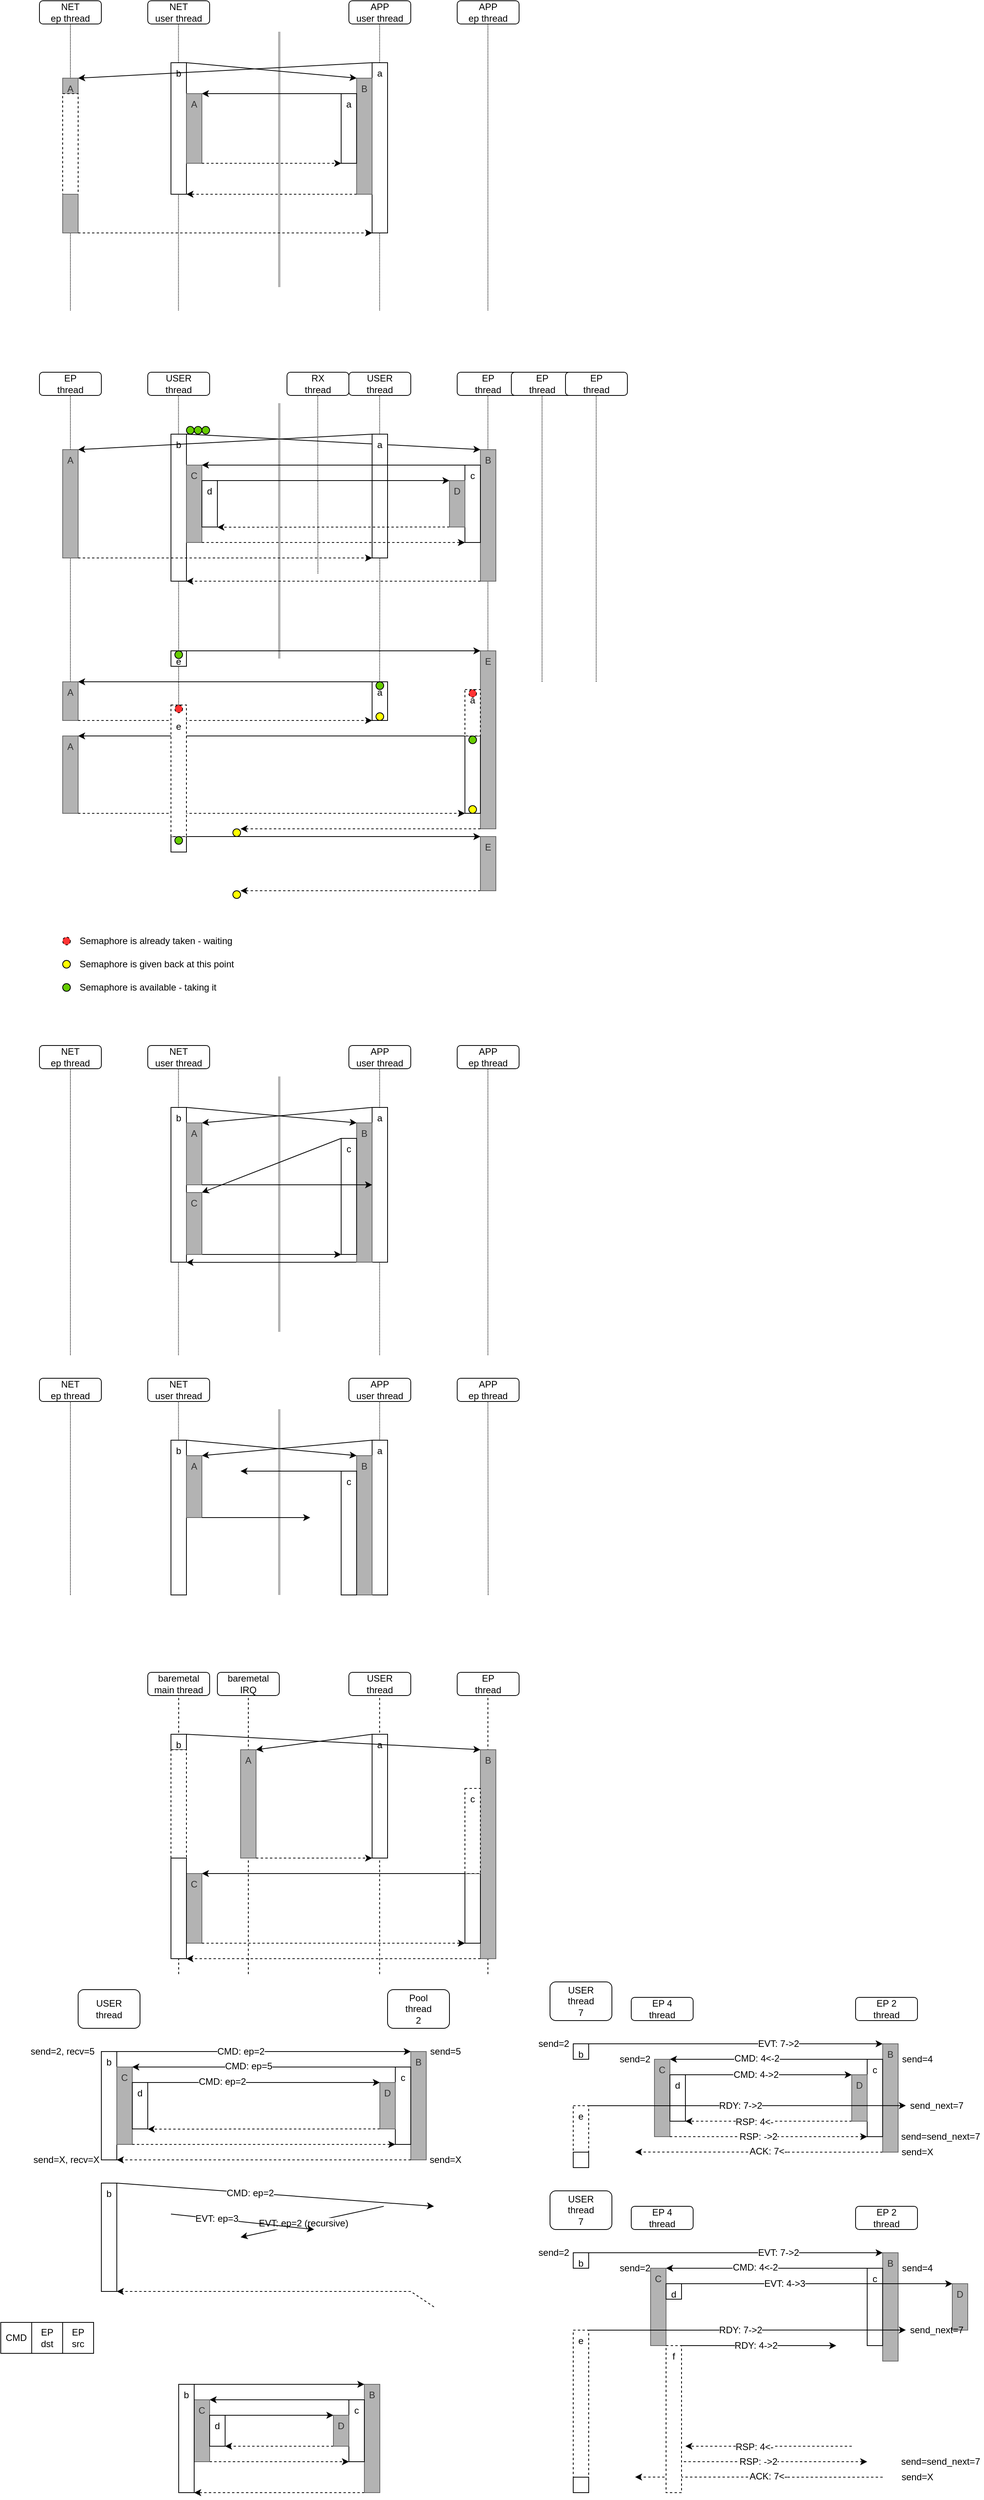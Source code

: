 <mxfile version="12.9.6" type="github">
  <diagram id="xgrzt0RMuhMkAyC4IfRt" name="Page-1">
    <mxGraphModel dx="650" dy="388" grid="1" gridSize="10" guides="1" tooltips="1" connect="1" arrows="1" fold="1" page="1" pageScale="1" pageWidth="850" pageHeight="1100" math="0" shadow="0">
      <root>
        <mxCell id="0" />
        <mxCell id="1" parent="0" />
        <mxCell id="PQzGvBvh1XN56MC4Xkkl-26" value="" style="endArrow=none;dashed=1;html=1;entryX=0.5;entryY=1;entryDx=0;entryDy=0;" parent="1" target="PQzGvBvh1XN56MC4Xkkl-13" edge="1">
          <mxGeometry width="50" height="50" relative="1" as="geometry">
            <mxPoint x="230" y="2590" as="sourcePoint" />
            <mxPoint x="170" y="2310" as="targetPoint" />
          </mxGeometry>
        </mxCell>
        <mxCell id="PQzGvBvh1XN56MC4Xkkl-27" value="" style="endArrow=none;dashed=1;html=1;entryX=0.5;entryY=1;entryDx=0;entryDy=0;" parent="1" edge="1">
          <mxGeometry width="50" height="50" relative="1" as="geometry">
            <mxPoint x="320" y="2590" as="sourcePoint" />
            <mxPoint x="320" y="2230" as="targetPoint" />
          </mxGeometry>
        </mxCell>
        <mxCell id="PQzGvBvh1XN56MC4Xkkl-28" value="" style="endArrow=none;dashed=1;html=1;entryX=0.5;entryY=1;entryDx=0;entryDy=0;" parent="1" edge="1">
          <mxGeometry width="50" height="50" relative="1" as="geometry">
            <mxPoint x="489.71" y="2590" as="sourcePoint" />
            <mxPoint x="489.71" y="2230" as="targetPoint" />
          </mxGeometry>
        </mxCell>
        <mxCell id="PQzGvBvh1XN56MC4Xkkl-29" value="" style="endArrow=none;dashed=1;html=1;entryX=0.5;entryY=1;entryDx=0;entryDy=0;" parent="1" edge="1">
          <mxGeometry width="50" height="50" relative="1" as="geometry">
            <mxPoint x="629.71" y="2590" as="sourcePoint" />
            <mxPoint x="629.71" y="2230" as="targetPoint" />
          </mxGeometry>
        </mxCell>
        <mxCell id="1Rv9va5PV-6Wp0BokZfB-43" value="" style="endArrow=none;html=1;strokeColor=#000000;fontColor=#000000;entryX=0.5;entryY=1;entryDx=0;entryDy=0;dashed=1;dashPattern=1 1;" parent="1" target="1Rv9va5PV-6Wp0BokZfB-42" edge="1">
          <mxGeometry width="50" height="50" relative="1" as="geometry">
            <mxPoint x="90" y="440" as="sourcePoint" />
            <mxPoint x="370" y="240" as="targetPoint" />
          </mxGeometry>
        </mxCell>
        <mxCell id="1Rv9va5PV-6Wp0BokZfB-45" value="" style="endArrow=none;html=1;strokeColor=#000000;fontColor=#000000;entryX=0.5;entryY=1;entryDx=0;entryDy=0;dashed=1;dashPattern=1 1;" parent="1" edge="1">
          <mxGeometry width="50" height="50" relative="1" as="geometry">
            <mxPoint x="229.71" y="440" as="sourcePoint" />
            <mxPoint x="229.71" y="70" as="targetPoint" />
          </mxGeometry>
        </mxCell>
        <mxCell id="1Rv9va5PV-6Wp0BokZfB-46" value="" style="endArrow=none;html=1;strokeColor=#000000;fontColor=#000000;entryX=0.5;entryY=1;entryDx=0;entryDy=0;dashed=1;dashPattern=1 1;" parent="1" edge="1">
          <mxGeometry width="50" height="50" relative="1" as="geometry">
            <mxPoint x="489.71" y="440" as="sourcePoint" />
            <mxPoint x="489.71" y="70" as="targetPoint" />
          </mxGeometry>
        </mxCell>
        <mxCell id="1Rv9va5PV-6Wp0BokZfB-47" value="" style="endArrow=none;html=1;strokeColor=#000000;fontColor=#000000;entryX=0.5;entryY=1;entryDx=0;entryDy=0;dashed=1;dashPattern=1 1;" parent="1" edge="1">
          <mxGeometry width="50" height="50" relative="1" as="geometry">
            <mxPoint x="629.71" y="440" as="sourcePoint" />
            <mxPoint x="629.71" y="70" as="targetPoint" />
          </mxGeometry>
        </mxCell>
        <mxCell id="1Rv9va5PV-6Wp0BokZfB-1" value="b" style="rounded=0;whiteSpace=wrap;html=1;verticalAlign=top;" parent="1" vertex="1">
          <mxGeometry x="220" y="120" width="20" height="170" as="geometry" />
        </mxCell>
        <mxCell id="1Rv9va5PV-6Wp0BokZfB-2" value="" style="endArrow=none;html=1;strokeColor=#B3B3B3;strokeWidth=3;" parent="1" edge="1">
          <mxGeometry width="50" height="50" relative="1" as="geometry">
            <mxPoint x="360" y="410" as="sourcePoint" />
            <mxPoint x="360" y="80" as="targetPoint" />
          </mxGeometry>
        </mxCell>
        <mxCell id="1Rv9va5PV-6Wp0BokZfB-6" style="rounded=0;orthogonalLoop=1;jettySize=auto;html=1;exitX=0;exitY=0;exitDx=0;exitDy=0;entryX=1;entryY=0;entryDx=0;entryDy=0;" parent="1" source="1Rv9va5PV-6Wp0BokZfB-3" target="1Rv9va5PV-6Wp0BokZfB-5" edge="1">
          <mxGeometry relative="1" as="geometry">
            <mxPoint x="250" y="140" as="targetPoint" />
          </mxGeometry>
        </mxCell>
        <mxCell id="1Rv9va5PV-6Wp0BokZfB-3" value="a" style="rounded=0;whiteSpace=wrap;html=1;verticalAlign=top;" parent="1" vertex="1">
          <mxGeometry x="480" y="120" width="20" height="220" as="geometry" />
        </mxCell>
        <mxCell id="1Rv9va5PV-6Wp0BokZfB-5" value="A" style="rounded=0;whiteSpace=wrap;html=1;fillColor=#B3B3B3;strokeColor=#666666;fontColor=#333333;verticalAlign=top;" parent="1" vertex="1">
          <mxGeometry x="80" y="140" width="20" height="20" as="geometry" />
        </mxCell>
        <mxCell id="1Rv9va5PV-6Wp0BokZfB-7" value="B" style="rounded=0;whiteSpace=wrap;html=1;fillColor=#B3B3B3;strokeColor=#666666;fontColor=#333333;verticalAlign=top;" parent="1" vertex="1">
          <mxGeometry x="460" y="140" width="20" height="150" as="geometry" />
        </mxCell>
        <mxCell id="1Rv9va5PV-6Wp0BokZfB-12" value="a" style="rounded=0;whiteSpace=wrap;html=1;verticalAlign=top;" parent="1" vertex="1">
          <mxGeometry x="440" y="160" width="20" height="90" as="geometry" />
        </mxCell>
        <mxCell id="1Rv9va5PV-6Wp0BokZfB-20" value="A" style="rounded=0;whiteSpace=wrap;html=1;fillColor=#B3B3B3;strokeColor=#666666;fontColor=#333333;verticalAlign=top;" parent="1" vertex="1">
          <mxGeometry x="240" y="160" width="20" height="90" as="geometry" />
        </mxCell>
        <mxCell id="1Rv9va5PV-6Wp0BokZfB-21" style="edgeStyle=none;rounded=0;orthogonalLoop=1;jettySize=auto;html=1;exitX=1;exitY=1;exitDx=0;exitDy=0;dashed=1;entryX=0;entryY=1;entryDx=0;entryDy=0;" parent="1" source="1Rv9va5PV-6Wp0BokZfB-20" target="1Rv9va5PV-6Wp0BokZfB-12" edge="1">
          <mxGeometry relative="1" as="geometry">
            <mxPoint x="470" y="270" as="targetPoint" />
            <mxPoint x="220" y="260" as="sourcePoint" />
          </mxGeometry>
        </mxCell>
        <mxCell id="1Rv9va5PV-6Wp0BokZfB-30" value="" style="rounded=0;whiteSpace=wrap;html=1;verticalAlign=top;dashed=1;" parent="1" vertex="1">
          <mxGeometry x="80" y="160" width="20" height="130" as="geometry" />
        </mxCell>
        <mxCell id="1Rv9va5PV-6Wp0BokZfB-34" value="" style="endArrow=classic;html=1;strokeColor=#000000;fontColor=#000000;exitX=0;exitY=0;exitDx=0;exitDy=0;entryX=1;entryY=0;entryDx=0;entryDy=0;" parent="1" source="1Rv9va5PV-6Wp0BokZfB-12" target="1Rv9va5PV-6Wp0BokZfB-20" edge="1">
          <mxGeometry width="50" height="50" relative="1" as="geometry">
            <mxPoint x="490" y="250" as="sourcePoint" />
            <mxPoint x="250" y="170" as="targetPoint" />
          </mxGeometry>
        </mxCell>
        <mxCell id="1Rv9va5PV-6Wp0BokZfB-35" style="edgeStyle=none;rounded=0;orthogonalLoop=1;jettySize=auto;html=1;exitX=0;exitY=1;exitDx=0;exitDy=0;dashed=1;entryX=1;entryY=1;entryDx=0;entryDy=0;" parent="1" source="1Rv9va5PV-6Wp0BokZfB-7" target="1Rv9va5PV-6Wp0BokZfB-1" edge="1">
          <mxGeometry relative="1" as="geometry">
            <mxPoint x="250" y="300" as="targetPoint" />
            <mxPoint x="230" y="270" as="sourcePoint" />
          </mxGeometry>
        </mxCell>
        <mxCell id="1Rv9va5PV-6Wp0BokZfB-37" value="" style="rounded=0;whiteSpace=wrap;html=1;fillColor=#B3B3B3;strokeColor=#666666;fontColor=#333333;verticalAlign=top;" parent="1" vertex="1">
          <mxGeometry x="80" y="290" width="20" height="50" as="geometry" />
        </mxCell>
        <mxCell id="1Rv9va5PV-6Wp0BokZfB-38" value="" style="endArrow=classic;html=1;strokeColor=#000000;fontColor=#000000;exitX=1;exitY=1;exitDx=0;exitDy=0;entryX=0;entryY=1;entryDx=0;entryDy=0;dashed=1;" parent="1" source="1Rv9va5PV-6Wp0BokZfB-37" target="1Rv9va5PV-6Wp0BokZfB-3" edge="1">
          <mxGeometry width="50" height="50" relative="1" as="geometry">
            <mxPoint x="320" y="290" as="sourcePoint" />
            <mxPoint x="470" y="390" as="targetPoint" />
          </mxGeometry>
        </mxCell>
        <mxCell id="1Rv9va5PV-6Wp0BokZfB-39" value="NET&lt;br&gt;user thread" style="rounded=1;whiteSpace=wrap;html=1;fillColor=#ffffff;fontColor=#000000;" parent="1" vertex="1">
          <mxGeometry x="190" y="40" width="80" height="30" as="geometry" />
        </mxCell>
        <mxCell id="1Rv9va5PV-6Wp0BokZfB-40" value="APP&lt;br&gt;user thread" style="rounded=1;whiteSpace=wrap;html=1;fillColor=#ffffff;fontColor=#000000;" parent="1" vertex="1">
          <mxGeometry x="450" y="40" width="80" height="30" as="geometry" />
        </mxCell>
        <mxCell id="1Rv9va5PV-6Wp0BokZfB-41" value="APP&lt;br&gt;ep thread" style="rounded=1;whiteSpace=wrap;html=1;fillColor=#ffffff;fontColor=#000000;" parent="1" vertex="1">
          <mxGeometry x="590" y="40" width="80" height="30" as="geometry" />
        </mxCell>
        <mxCell id="1Rv9va5PV-6Wp0BokZfB-42" value="NET&lt;br&gt;ep thread" style="rounded=1;whiteSpace=wrap;html=1;fillColor=#ffffff;fontColor=#000000;" parent="1" vertex="1">
          <mxGeometry x="50" y="40" width="80" height="30" as="geometry" />
        </mxCell>
        <mxCell id="1Rv9va5PV-6Wp0BokZfB-8" style="edgeStyle=none;rounded=0;orthogonalLoop=1;jettySize=auto;html=1;exitX=1;exitY=0;exitDx=0;exitDy=0;entryX=0;entryY=0;entryDx=0;entryDy=0;" parent="1" source="1Rv9va5PV-6Wp0BokZfB-1" target="1Rv9va5PV-6Wp0BokZfB-7" edge="1">
          <mxGeometry relative="1" as="geometry">
            <mxPoint x="470" y="140" as="targetPoint" />
          </mxGeometry>
        </mxCell>
        <mxCell id="1Rv9va5PV-6Wp0BokZfB-54" value="" style="endArrow=none;html=1;strokeColor=#000000;fontColor=#000000;entryX=0.5;entryY=1;entryDx=0;entryDy=0;dashed=1;dashPattern=1 1;" parent="1" target="1Rv9va5PV-6Wp0BokZfB-75" edge="1">
          <mxGeometry width="50" height="50" relative="1" as="geometry">
            <mxPoint x="90" y="920" as="sourcePoint" />
            <mxPoint x="370" y="720" as="targetPoint" />
          </mxGeometry>
        </mxCell>
        <mxCell id="1Rv9va5PV-6Wp0BokZfB-55" value="" style="endArrow=none;html=1;strokeColor=#000000;fontColor=#000000;entryX=0.5;entryY=1;entryDx=0;entryDy=0;dashed=1;dashPattern=1 1;" parent="1" edge="1">
          <mxGeometry width="50" height="50" relative="1" as="geometry">
            <mxPoint x="229.994" y="1050" as="sourcePoint" />
            <mxPoint x="229.71" y="550" as="targetPoint" />
          </mxGeometry>
        </mxCell>
        <mxCell id="1Rv9va5PV-6Wp0BokZfB-56" value="" style="endArrow=none;html=1;strokeColor=#000000;fontColor=#000000;entryX=0.5;entryY=1;entryDx=0;entryDy=0;dashed=1;dashPattern=1 1;" parent="1" edge="1">
          <mxGeometry width="50" height="50" relative="1" as="geometry">
            <mxPoint x="489.948" y="780" as="sourcePoint" />
            <mxPoint x="489.71" y="550" as="targetPoint" />
          </mxGeometry>
        </mxCell>
        <mxCell id="1Rv9va5PV-6Wp0BokZfB-57" value="" style="endArrow=none;html=1;strokeColor=#000000;fontColor=#000000;entryX=0.5;entryY=1;entryDx=0;entryDy=0;dashed=1;dashPattern=1 1;" parent="1" edge="1">
          <mxGeometry width="50" height="50" relative="1" as="geometry">
            <mxPoint x="629.71" y="920" as="sourcePoint" />
            <mxPoint x="629.71" y="550" as="targetPoint" />
          </mxGeometry>
        </mxCell>
        <mxCell id="PQzGvBvh1XN56MC4Xkkl-51" style="edgeStyle=none;rounded=0;orthogonalLoop=1;jettySize=auto;html=1;exitX=1;exitY=0;exitDx=0;exitDy=0;entryX=0;entryY=0;entryDx=0;entryDy=0;" parent="1" source="1Rv9va5PV-6Wp0BokZfB-58" target="1Rv9va5PV-6Wp0BokZfB-63" edge="1">
          <mxGeometry relative="1" as="geometry" />
        </mxCell>
        <mxCell id="1Rv9va5PV-6Wp0BokZfB-58" value="b" style="rounded=0;whiteSpace=wrap;html=1;verticalAlign=top;" parent="1" vertex="1">
          <mxGeometry x="220" y="600" width="20" height="190" as="geometry" />
        </mxCell>
        <mxCell id="1Rv9va5PV-6Wp0BokZfB-59" value="" style="endArrow=none;html=1;strokeColor=#B3B3B3;strokeWidth=3;" parent="1" edge="1">
          <mxGeometry width="50" height="50" relative="1" as="geometry">
            <mxPoint x="360" y="890" as="sourcePoint" />
            <mxPoint x="360" y="560" as="targetPoint" />
          </mxGeometry>
        </mxCell>
        <mxCell id="1Rv9va5PV-6Wp0BokZfB-60" style="rounded=0;orthogonalLoop=1;jettySize=auto;html=1;exitX=0;exitY=0;exitDx=0;exitDy=0;entryX=1;entryY=0;entryDx=0;entryDy=0;" parent="1" source="1Rv9va5PV-6Wp0BokZfB-61" target="1Rv9va5PV-6Wp0BokZfB-62" edge="1">
          <mxGeometry relative="1" as="geometry">
            <mxPoint x="250" y="620" as="targetPoint" />
          </mxGeometry>
        </mxCell>
        <mxCell id="1Rv9va5PV-6Wp0BokZfB-61" value="a" style="rounded=0;whiteSpace=wrap;html=1;verticalAlign=top;" parent="1" vertex="1">
          <mxGeometry x="480" y="600" width="20" height="160" as="geometry" />
        </mxCell>
        <mxCell id="1Rv9va5PV-6Wp0BokZfB-62" value="A" style="rounded=0;whiteSpace=wrap;html=1;fillColor=#B3B3B3;strokeColor=#666666;fontColor=#333333;verticalAlign=top;" parent="1" vertex="1">
          <mxGeometry x="80" y="620" width="20" height="140" as="geometry" />
        </mxCell>
        <mxCell id="1Rv9va5PV-6Wp0BokZfB-63" value="B" style="rounded=0;whiteSpace=wrap;html=1;fillColor=#B3B3B3;strokeColor=#666666;fontColor=#333333;verticalAlign=top;" parent="1" vertex="1">
          <mxGeometry x="620" y="620" width="20" height="170" as="geometry" />
        </mxCell>
        <mxCell id="1Rv9va5PV-6Wp0BokZfB-64" value="c" style="rounded=0;whiteSpace=wrap;html=1;verticalAlign=top;" parent="1" vertex="1">
          <mxGeometry x="600" y="640" width="20" height="100" as="geometry" />
        </mxCell>
        <mxCell id="1Rv9va5PV-6Wp0BokZfB-65" value="C" style="rounded=0;whiteSpace=wrap;html=1;fillColor=#B3B3B3;strokeColor=#666666;fontColor=#333333;verticalAlign=top;" parent="1" vertex="1">
          <mxGeometry x="240" y="640" width="20" height="100" as="geometry" />
        </mxCell>
        <mxCell id="1Rv9va5PV-6Wp0BokZfB-66" style="edgeStyle=none;rounded=0;orthogonalLoop=1;jettySize=auto;html=1;exitX=1;exitY=1;exitDx=0;exitDy=0;dashed=1;entryX=0;entryY=1;entryDx=0;entryDy=0;" parent="1" source="1Rv9va5PV-6Wp0BokZfB-65" target="1Rv9va5PV-6Wp0BokZfB-64" edge="1">
          <mxGeometry relative="1" as="geometry">
            <mxPoint x="620" y="750" as="targetPoint" />
            <mxPoint x="220" y="740" as="sourcePoint" />
          </mxGeometry>
        </mxCell>
        <mxCell id="1Rv9va5PV-6Wp0BokZfB-68" value="" style="endArrow=classic;html=1;strokeColor=#000000;fontColor=#000000;exitX=0;exitY=0;exitDx=0;exitDy=0;entryX=1;entryY=0;entryDx=0;entryDy=0;" parent="1" source="1Rv9va5PV-6Wp0BokZfB-64" target="1Rv9va5PV-6Wp0BokZfB-65" edge="1">
          <mxGeometry width="50" height="50" relative="1" as="geometry">
            <mxPoint x="490" y="730" as="sourcePoint" />
            <mxPoint x="260" y="650" as="targetPoint" />
          </mxGeometry>
        </mxCell>
        <mxCell id="1Rv9va5PV-6Wp0BokZfB-69" style="edgeStyle=none;rounded=0;orthogonalLoop=1;jettySize=auto;html=1;dashed=1;entryX=1;entryY=1;entryDx=0;entryDy=0;exitX=0;exitY=1;exitDx=0;exitDy=0;" parent="1" source="1Rv9va5PV-6Wp0BokZfB-63" target="1Rv9va5PV-6Wp0BokZfB-58" edge="1">
          <mxGeometry relative="1" as="geometry">
            <mxPoint x="250" y="800" as="targetPoint" />
            <mxPoint x="620" y="790" as="sourcePoint" />
          </mxGeometry>
        </mxCell>
        <mxCell id="1Rv9va5PV-6Wp0BokZfB-71" value="" style="endArrow=classic;html=1;strokeColor=#000000;fontColor=#000000;exitX=1;exitY=1;exitDx=0;exitDy=0;entryX=0;entryY=1;entryDx=0;entryDy=0;dashed=1;" parent="1" target="1Rv9va5PV-6Wp0BokZfB-61" edge="1">
          <mxGeometry width="50" height="50" relative="1" as="geometry">
            <mxPoint x="100" y="760" as="sourcePoint" />
            <mxPoint x="470" y="770" as="targetPoint" />
          </mxGeometry>
        </mxCell>
        <mxCell id="1Rv9va5PV-6Wp0BokZfB-72" value="USER&lt;br&gt;thread" style="rounded=1;whiteSpace=wrap;html=1;fillColor=#ffffff;fontColor=#000000;" parent="1" vertex="1">
          <mxGeometry x="190" y="520" width="80" height="30" as="geometry" />
        </mxCell>
        <mxCell id="1Rv9va5PV-6Wp0BokZfB-73" value="USER&lt;br&gt;thread" style="rounded=1;whiteSpace=wrap;html=1;fillColor=#ffffff;fontColor=#000000;" parent="1" vertex="1">
          <mxGeometry x="450" y="520" width="80" height="30" as="geometry" />
        </mxCell>
        <mxCell id="1Rv9va5PV-6Wp0BokZfB-74" value="EP&lt;br&gt;thread" style="rounded=1;whiteSpace=wrap;html=1;fillColor=#ffffff;fontColor=#000000;" parent="1" vertex="1">
          <mxGeometry x="590" y="520" width="80" height="30" as="geometry" />
        </mxCell>
        <mxCell id="1Rv9va5PV-6Wp0BokZfB-75" value="EP&lt;br&gt;thread" style="rounded=1;whiteSpace=wrap;html=1;fillColor=#ffffff;fontColor=#000000;" parent="1" vertex="1">
          <mxGeometry x="50" y="520" width="80" height="30" as="geometry" />
        </mxCell>
        <mxCell id="1Rv9va5PV-6Wp0BokZfB-81" value="" style="endArrow=none;html=1;strokeColor=#000000;fontColor=#000000;entryX=0.5;entryY=1;entryDx=0;entryDy=0;dashed=1;dashPattern=1 1;" parent="1" target="1Rv9va5PV-6Wp0BokZfB-61" edge="1">
          <mxGeometry width="50" height="50" relative="1" as="geometry">
            <mxPoint x="489.71" y="920" as="sourcePoint" />
            <mxPoint x="490" y="880" as="targetPoint" />
          </mxGeometry>
        </mxCell>
        <mxCell id="G7WEoSztosAkv3LRzKmX-35" value="e" style="rounded=0;whiteSpace=wrap;html=1;verticalAlign=top;" parent="1" vertex="1">
          <mxGeometry x="220" y="880" width="20" height="20" as="geometry" />
        </mxCell>
        <mxCell id="G7WEoSztosAkv3LRzKmX-36" style="rounded=0;orthogonalLoop=1;jettySize=auto;html=1;exitX=0;exitY=0;exitDx=0;exitDy=0;entryX=1;entryY=0;entryDx=0;entryDy=0;" parent="1" source="G7WEoSztosAkv3LRzKmX-37" target="G7WEoSztosAkv3LRzKmX-38" edge="1">
          <mxGeometry relative="1" as="geometry">
            <mxPoint x="250" y="880" as="targetPoint" />
          </mxGeometry>
        </mxCell>
        <mxCell id="G7WEoSztosAkv3LRzKmX-37" value="a" style="rounded=0;whiteSpace=wrap;html=1;verticalAlign=top;" parent="1" vertex="1">
          <mxGeometry x="480" y="920" width="20" height="50" as="geometry" />
        </mxCell>
        <mxCell id="G7WEoSztosAkv3LRzKmX-38" value="A" style="rounded=0;whiteSpace=wrap;html=1;fillColor=#B3B3B3;strokeColor=#666666;fontColor=#333333;verticalAlign=top;" parent="1" vertex="1">
          <mxGeometry x="80" y="920" width="20" height="50" as="geometry" />
        </mxCell>
        <mxCell id="G7WEoSztosAkv3LRzKmX-39" value="E" style="rounded=0;whiteSpace=wrap;html=1;fillColor=#B3B3B3;strokeColor=#666666;fontColor=#333333;verticalAlign=top;" parent="1" vertex="1">
          <mxGeometry x="620" y="880" width="20" height="230" as="geometry" />
        </mxCell>
        <mxCell id="G7WEoSztosAkv3LRzKmX-40" value="" style="rounded=0;whiteSpace=wrap;html=1;verticalAlign=top;" parent="1" vertex="1">
          <mxGeometry x="600" y="990" width="20" height="100" as="geometry" />
        </mxCell>
        <mxCell id="G7WEoSztosAkv3LRzKmX-41" value="A" style="rounded=0;whiteSpace=wrap;html=1;fillColor=#B3B3B3;strokeColor=#666666;fontColor=#333333;verticalAlign=top;" parent="1" vertex="1">
          <mxGeometry x="80" y="990" width="20" height="100" as="geometry" />
        </mxCell>
        <mxCell id="G7WEoSztosAkv3LRzKmX-42" style="edgeStyle=none;rounded=0;orthogonalLoop=1;jettySize=auto;html=1;exitX=1;exitY=1;exitDx=0;exitDy=0;dashed=1;entryX=0;entryY=1;entryDx=0;entryDy=0;" parent="1" source="G7WEoSztosAkv3LRzKmX-41" target="G7WEoSztosAkv3LRzKmX-40" edge="1">
          <mxGeometry relative="1" as="geometry">
            <mxPoint x="620" y="1010" as="targetPoint" />
            <mxPoint x="220" y="1000" as="sourcePoint" />
          </mxGeometry>
        </mxCell>
        <mxCell id="G7WEoSztosAkv3LRzKmX-43" value="" style="endArrow=classic;html=1;strokeColor=#000000;fontColor=#000000;exitX=0;exitY=0;exitDx=0;exitDy=0;entryX=1;entryY=0;entryDx=0;entryDy=0;" parent="1" source="G7WEoSztosAkv3LRzKmX-40" target="G7WEoSztosAkv3LRzKmX-41" edge="1">
          <mxGeometry width="50" height="50" relative="1" as="geometry">
            <mxPoint x="490" y="990" as="sourcePoint" />
            <mxPoint x="260" y="910" as="targetPoint" />
          </mxGeometry>
        </mxCell>
        <mxCell id="G7WEoSztosAkv3LRzKmX-44" style="edgeStyle=none;rounded=0;orthogonalLoop=1;jettySize=auto;html=1;dashed=1;exitX=0;exitY=1;exitDx=0;exitDy=0;" parent="1" source="G7WEoSztosAkv3LRzKmX-39" edge="1">
          <mxGeometry relative="1" as="geometry">
            <mxPoint x="310" y="1110" as="targetPoint" />
            <mxPoint x="620" y="1050" as="sourcePoint" />
          </mxGeometry>
        </mxCell>
        <mxCell id="G7WEoSztosAkv3LRzKmX-45" value="" style="endArrow=classic;html=1;strokeColor=#000000;fontColor=#000000;exitX=1;exitY=1;exitDx=0;exitDy=0;entryX=0;entryY=1;entryDx=0;entryDy=0;dashed=1;" parent="1" source="G7WEoSztosAkv3LRzKmX-38" target="G7WEoSztosAkv3LRzKmX-37" edge="1">
          <mxGeometry width="50" height="50" relative="1" as="geometry">
            <mxPoint x="100" y="1020" as="sourcePoint" />
            <mxPoint x="470" y="1030" as="targetPoint" />
          </mxGeometry>
        </mxCell>
        <mxCell id="G7WEoSztosAkv3LRzKmX-46" style="edgeStyle=none;rounded=0;orthogonalLoop=1;jettySize=auto;html=1;exitX=1;exitY=0;exitDx=0;exitDy=0;entryX=0;entryY=0;entryDx=0;entryDy=0;" parent="1" source="G7WEoSztosAkv3LRzKmX-35" target="G7WEoSztosAkv3LRzKmX-39" edge="1">
          <mxGeometry relative="1" as="geometry">
            <mxPoint x="470" y="880" as="targetPoint" />
          </mxGeometry>
        </mxCell>
        <mxCell id="G7WEoSztosAkv3LRzKmX-47" value="a" style="rounded=0;whiteSpace=wrap;html=1;verticalAlign=top;dashed=1;" parent="1" vertex="1">
          <mxGeometry x="600" y="930" width="20" height="60" as="geometry" />
        </mxCell>
        <mxCell id="G7WEoSztosAkv3LRzKmX-48" value="" style="ellipse;whiteSpace=wrap;html=1;fillColor=#66CC00;" parent="1" vertex="1">
          <mxGeometry x="485" y="920" width="10" height="10" as="geometry" />
        </mxCell>
        <mxCell id="G7WEoSztosAkv3LRzKmX-49" value="" style="ellipse;whiteSpace=wrap;html=1;dashed=1;fillColor=#FF3333;" parent="1" vertex="1">
          <mxGeometry x="605" y="930" width="10" height="10" as="geometry" />
        </mxCell>
        <mxCell id="G7WEoSztosAkv3LRzKmX-51" value="" style="ellipse;whiteSpace=wrap;html=1;fillColor=#66CC00;" parent="1" vertex="1">
          <mxGeometry x="225" y="880" width="10" height="10" as="geometry" />
        </mxCell>
        <mxCell id="G7WEoSztosAkv3LRzKmX-52" value="" style="ellipse;whiteSpace=wrap;html=1;fillColor=#FFFF00;" parent="1" vertex="1">
          <mxGeometry x="485" y="960" width="10" height="10" as="geometry" />
        </mxCell>
        <mxCell id="G7WEoSztosAkv3LRzKmX-53" value="" style="ellipse;whiteSpace=wrap;html=1;fillColor=#FFFF00;" parent="1" vertex="1">
          <mxGeometry x="300" y="1110" width="10" height="10" as="geometry" />
        </mxCell>
        <mxCell id="G7WEoSztosAkv3LRzKmX-54" value="" style="ellipse;whiteSpace=wrap;html=1;fillColor=#FFFF00;" parent="1" vertex="1">
          <mxGeometry x="605" y="1080" width="10" height="10" as="geometry" />
        </mxCell>
        <mxCell id="G7WEoSztosAkv3LRzKmX-57" value="" style="ellipse;whiteSpace=wrap;html=1;fillColor=#66CC00;" parent="1" vertex="1">
          <mxGeometry x="605" y="990" width="10" height="10" as="geometry" />
        </mxCell>
        <mxCell id="G7WEoSztosAkv3LRzKmX-65" style="edgeStyle=none;rounded=0;orthogonalLoop=1;jettySize=auto;html=1;exitX=1;exitY=0;exitDx=0;exitDy=0;entryX=0;entryY=0;entryDx=0;entryDy=0;" parent="1" source="G7WEoSztosAkv3LRzKmX-59" target="G7WEoSztosAkv3LRzKmX-64" edge="1">
          <mxGeometry relative="1" as="geometry" />
        </mxCell>
        <mxCell id="G7WEoSztosAkv3LRzKmX-59" value="" style="rounded=0;whiteSpace=wrap;html=1;verticalAlign=top;" parent="1" vertex="1">
          <mxGeometry x="220" y="1120" width="20" height="20" as="geometry" />
        </mxCell>
        <mxCell id="G7WEoSztosAkv3LRzKmX-60" value="&lt;br&gt;e" style="rounded=0;whiteSpace=wrap;html=1;verticalAlign=top;dashed=1;" parent="1" vertex="1">
          <mxGeometry x="220" y="950" width="20" height="170" as="geometry" />
        </mxCell>
        <mxCell id="G7WEoSztosAkv3LRzKmX-61" value="" style="ellipse;whiteSpace=wrap;html=1;dashed=1;fillColor=#FF3333;" parent="1" vertex="1">
          <mxGeometry x="225" y="950" width="10" height="10" as="geometry" />
        </mxCell>
        <mxCell id="G7WEoSztosAkv3LRzKmX-63" value="" style="ellipse;whiteSpace=wrap;html=1;fillColor=#66CC00;" parent="1" vertex="1">
          <mxGeometry x="225" y="1120" width="10" height="10" as="geometry" />
        </mxCell>
        <mxCell id="G7WEoSztosAkv3LRzKmX-66" style="edgeStyle=none;rounded=0;orthogonalLoop=1;jettySize=auto;html=1;exitX=0;exitY=1;exitDx=0;exitDy=0;dashed=1;" parent="1" source="G7WEoSztosAkv3LRzKmX-64" edge="1">
          <mxGeometry relative="1" as="geometry">
            <mxPoint x="310" y="1190" as="targetPoint" />
          </mxGeometry>
        </mxCell>
        <mxCell id="G7WEoSztosAkv3LRzKmX-64" value="E" style="rounded=0;whiteSpace=wrap;html=1;fillColor=#B3B3B3;strokeColor=#666666;fontColor=#333333;verticalAlign=top;" parent="1" vertex="1">
          <mxGeometry x="620" y="1120" width="20" height="70" as="geometry" />
        </mxCell>
        <mxCell id="G7WEoSztosAkv3LRzKmX-67" value="" style="ellipse;whiteSpace=wrap;html=1;fillColor=#FFFF00;" parent="1" vertex="1">
          <mxGeometry x="300" y="1190" width="10" height="10" as="geometry" />
        </mxCell>
        <mxCell id="G7WEoSztosAkv3LRzKmX-68" value="" style="ellipse;whiteSpace=wrap;html=1;fillColor=#66CC00;" parent="1" vertex="1">
          <mxGeometry x="80" y="1310" width="10" height="10" as="geometry" />
        </mxCell>
        <mxCell id="G7WEoSztosAkv3LRzKmX-69" value="" style="ellipse;whiteSpace=wrap;html=1;fillColor=#FFFF00;" parent="1" vertex="1">
          <mxGeometry x="80" y="1280" width="10" height="10" as="geometry" />
        </mxCell>
        <mxCell id="G7WEoSztosAkv3LRzKmX-70" value="" style="ellipse;whiteSpace=wrap;html=1;dashed=1;fillColor=#FF3333;" parent="1" vertex="1">
          <mxGeometry x="80" y="1250" width="10" height="10" as="geometry" />
        </mxCell>
        <mxCell id="G7WEoSztosAkv3LRzKmX-72" value="Semaphore is already taken - waiting" style="text;html=1;strokeColor=none;fillColor=none;align=left;verticalAlign=middle;whiteSpace=wrap;rounded=0;" parent="1" vertex="1">
          <mxGeometry x="100" y="1240" width="220" height="30" as="geometry" />
        </mxCell>
        <mxCell id="G7WEoSztosAkv3LRzKmX-73" value="Semaphore is given back at this point" style="text;html=1;strokeColor=none;fillColor=none;align=left;verticalAlign=middle;whiteSpace=wrap;rounded=0;" parent="1" vertex="1">
          <mxGeometry x="100" y="1270" width="220" height="30" as="geometry" />
        </mxCell>
        <mxCell id="G7WEoSztosAkv3LRzKmX-74" value="Semaphore is available - taking it" style="text;html=1;strokeColor=none;fillColor=none;align=left;verticalAlign=middle;whiteSpace=wrap;rounded=0;" parent="1" vertex="1">
          <mxGeometry x="100" y="1300" width="220" height="30" as="geometry" />
        </mxCell>
        <mxCell id="G7WEoSztosAkv3LRzKmX-94" value="" style="endArrow=none;html=1;strokeColor=#000000;fontColor=#000000;entryX=0.5;entryY=1;entryDx=0;entryDy=0;dashed=1;dashPattern=1 1;" parent="1" target="G7WEoSztosAkv3LRzKmX-115" edge="1">
          <mxGeometry width="50" height="50" relative="1" as="geometry">
            <mxPoint x="90" y="1790" as="sourcePoint" />
            <mxPoint x="370" y="1590" as="targetPoint" />
          </mxGeometry>
        </mxCell>
        <mxCell id="G7WEoSztosAkv3LRzKmX-95" value="" style="endArrow=none;html=1;strokeColor=#000000;fontColor=#000000;entryX=0.5;entryY=1;entryDx=0;entryDy=0;dashed=1;dashPattern=1 1;" parent="1" edge="1">
          <mxGeometry width="50" height="50" relative="1" as="geometry">
            <mxPoint x="229.71" y="1790" as="sourcePoint" />
            <mxPoint x="229.71" y="1420" as="targetPoint" />
          </mxGeometry>
        </mxCell>
        <mxCell id="G7WEoSztosAkv3LRzKmX-96" value="" style="endArrow=none;html=1;strokeColor=#000000;fontColor=#000000;entryX=0.5;entryY=1;entryDx=0;entryDy=0;dashed=1;dashPattern=1 1;" parent="1" edge="1">
          <mxGeometry width="50" height="50" relative="1" as="geometry">
            <mxPoint x="489.71" y="1790" as="sourcePoint" />
            <mxPoint x="489.71" y="1420" as="targetPoint" />
          </mxGeometry>
        </mxCell>
        <mxCell id="G7WEoSztosAkv3LRzKmX-97" value="" style="endArrow=none;html=1;strokeColor=#000000;fontColor=#000000;entryX=0.5;entryY=1;entryDx=0;entryDy=0;dashed=1;dashPattern=1 1;" parent="1" edge="1">
          <mxGeometry width="50" height="50" relative="1" as="geometry">
            <mxPoint x="629.71" y="1790" as="sourcePoint" />
            <mxPoint x="629.71" y="1420" as="targetPoint" />
          </mxGeometry>
        </mxCell>
        <mxCell id="G7WEoSztosAkv3LRzKmX-98" value="b" style="rounded=0;whiteSpace=wrap;html=1;verticalAlign=top;" parent="1" vertex="1">
          <mxGeometry x="220" y="1470" width="20" height="200" as="geometry" />
        </mxCell>
        <mxCell id="G7WEoSztosAkv3LRzKmX-99" value="" style="endArrow=none;html=1;strokeColor=#B3B3B3;strokeWidth=3;" parent="1" edge="1">
          <mxGeometry width="50" height="50" relative="1" as="geometry">
            <mxPoint x="360" y="1760" as="sourcePoint" />
            <mxPoint x="360" y="1430" as="targetPoint" />
          </mxGeometry>
        </mxCell>
        <mxCell id="G7WEoSztosAkv3LRzKmX-100" style="rounded=0;orthogonalLoop=1;jettySize=auto;html=1;exitX=0;exitY=0;exitDx=0;exitDy=0;entryX=1;entryY=0;entryDx=0;entryDy=0;" parent="1" source="G7WEoSztosAkv3LRzKmX-101" target="G7WEoSztosAkv3LRzKmX-102" edge="1">
          <mxGeometry relative="1" as="geometry">
            <mxPoint x="250" y="1490" as="targetPoint" />
          </mxGeometry>
        </mxCell>
        <mxCell id="G7WEoSztosAkv3LRzKmX-101" value="a" style="rounded=0;whiteSpace=wrap;html=1;verticalAlign=top;" parent="1" vertex="1">
          <mxGeometry x="480" y="1470" width="20" height="200" as="geometry" />
        </mxCell>
        <mxCell id="G7WEoSztosAkv3LRzKmX-102" value="A" style="rounded=0;whiteSpace=wrap;html=1;fillColor=#B3B3B3;strokeColor=#666666;fontColor=#333333;verticalAlign=top;" parent="1" vertex="1">
          <mxGeometry x="240" y="1490" width="20" height="80" as="geometry" />
        </mxCell>
        <mxCell id="G7WEoSztosAkv3LRzKmX-121" style="edgeStyle=none;rounded=0;orthogonalLoop=1;jettySize=auto;html=1;exitX=0;exitY=1;exitDx=0;exitDy=0;" parent="1" source="G7WEoSztosAkv3LRzKmX-103" edge="1">
          <mxGeometry relative="1" as="geometry">
            <mxPoint x="240" y="1670.286" as="targetPoint" />
          </mxGeometry>
        </mxCell>
        <mxCell id="G7WEoSztosAkv3LRzKmX-103" value="B" style="rounded=0;whiteSpace=wrap;html=1;fillColor=#B3B3B3;strokeColor=#666666;fontColor=#333333;verticalAlign=top;" parent="1" vertex="1">
          <mxGeometry x="460" y="1490" width="20" height="180" as="geometry" />
        </mxCell>
        <mxCell id="G7WEoSztosAkv3LRzKmX-117" style="edgeStyle=none;rounded=0;orthogonalLoop=1;jettySize=auto;html=1;exitX=0;exitY=0;exitDx=0;exitDy=0;" parent="1" source="G7WEoSztosAkv3LRzKmX-104" edge="1">
          <mxGeometry relative="1" as="geometry">
            <mxPoint x="260" y="1580" as="targetPoint" />
          </mxGeometry>
        </mxCell>
        <mxCell id="G7WEoSztosAkv3LRzKmX-104" value="c" style="rounded=0;whiteSpace=wrap;html=1;verticalAlign=top;" parent="1" vertex="1">
          <mxGeometry x="440" y="1510" width="20" height="150" as="geometry" />
        </mxCell>
        <mxCell id="G7WEoSztosAkv3LRzKmX-112" value="NET&lt;br&gt;user thread" style="rounded=1;whiteSpace=wrap;html=1;fillColor=#ffffff;fontColor=#000000;" parent="1" vertex="1">
          <mxGeometry x="190" y="1390" width="80" height="30" as="geometry" />
        </mxCell>
        <mxCell id="G7WEoSztosAkv3LRzKmX-113" value="APP&lt;br&gt;user thread" style="rounded=1;whiteSpace=wrap;html=1;fillColor=#ffffff;fontColor=#000000;" parent="1" vertex="1">
          <mxGeometry x="450" y="1390" width="80" height="30" as="geometry" />
        </mxCell>
        <mxCell id="G7WEoSztosAkv3LRzKmX-114" value="APP&lt;br&gt;ep thread" style="rounded=1;whiteSpace=wrap;html=1;fillColor=#ffffff;fontColor=#000000;" parent="1" vertex="1">
          <mxGeometry x="590" y="1390" width="80" height="30" as="geometry" />
        </mxCell>
        <mxCell id="G7WEoSztosAkv3LRzKmX-115" value="NET&lt;br&gt;ep thread" style="rounded=1;whiteSpace=wrap;html=1;fillColor=#ffffff;fontColor=#000000;" parent="1" vertex="1">
          <mxGeometry x="50" y="1390" width="80" height="30" as="geometry" />
        </mxCell>
        <mxCell id="G7WEoSztosAkv3LRzKmX-116" style="edgeStyle=none;rounded=0;orthogonalLoop=1;jettySize=auto;html=1;exitX=1;exitY=0;exitDx=0;exitDy=0;entryX=0;entryY=0;entryDx=0;entryDy=0;" parent="1" source="G7WEoSztosAkv3LRzKmX-98" target="G7WEoSztosAkv3LRzKmX-103" edge="1">
          <mxGeometry relative="1" as="geometry">
            <mxPoint x="470" y="1490" as="targetPoint" />
          </mxGeometry>
        </mxCell>
        <mxCell id="G7WEoSztosAkv3LRzKmX-118" style="edgeStyle=none;rounded=0;orthogonalLoop=1;jettySize=auto;html=1;exitX=1;exitY=1;exitDx=0;exitDy=0;" parent="1" source="G7WEoSztosAkv3LRzKmX-102" edge="1">
          <mxGeometry relative="1" as="geometry">
            <mxPoint x="480" y="1570" as="targetPoint" />
          </mxGeometry>
        </mxCell>
        <mxCell id="G7WEoSztosAkv3LRzKmX-120" style="edgeStyle=none;rounded=0;orthogonalLoop=1;jettySize=auto;html=1;exitX=1;exitY=1;exitDx=0;exitDy=0;" parent="1" source="G7WEoSztosAkv3LRzKmX-119" edge="1">
          <mxGeometry relative="1" as="geometry">
            <mxPoint x="440" y="1660" as="targetPoint" />
          </mxGeometry>
        </mxCell>
        <mxCell id="G7WEoSztosAkv3LRzKmX-119" value="C" style="rounded=0;whiteSpace=wrap;html=1;fillColor=#B3B3B3;strokeColor=#666666;fontColor=#333333;verticalAlign=top;" parent="1" vertex="1">
          <mxGeometry x="240" y="1580" width="20" height="80" as="geometry" />
        </mxCell>
        <mxCell id="G7WEoSztosAkv3LRzKmX-122" value="" style="endArrow=none;html=1;strokeColor=#000000;fontColor=#000000;entryX=0.5;entryY=1;entryDx=0;entryDy=0;dashed=1;dashPattern=1 1;" parent="1" target="G7WEoSztosAkv3LRzKmX-138" edge="1">
          <mxGeometry width="50" height="50" relative="1" as="geometry">
            <mxPoint x="90" y="2100" as="sourcePoint" />
            <mxPoint x="370" y="2020" as="targetPoint" />
          </mxGeometry>
        </mxCell>
        <mxCell id="G7WEoSztosAkv3LRzKmX-123" value="" style="endArrow=none;html=1;strokeColor=#000000;fontColor=#000000;entryX=0.5;entryY=1;entryDx=0;entryDy=0;dashed=1;dashPattern=1 1;exitX=0.5;exitY=1;exitDx=0;exitDy=0;" parent="1" source="G7WEoSztosAkv3LRzKmX-126" edge="1">
          <mxGeometry width="50" height="50" relative="1" as="geometry">
            <mxPoint x="230" y="2120" as="sourcePoint" />
            <mxPoint x="229.71" y="1850" as="targetPoint" />
          </mxGeometry>
        </mxCell>
        <mxCell id="G7WEoSztosAkv3LRzKmX-124" value="" style="endArrow=none;html=1;strokeColor=#000000;fontColor=#000000;entryX=0.5;entryY=1;entryDx=0;entryDy=0;dashed=1;dashPattern=1 1;exitX=0.5;exitY=1;exitDx=0;exitDy=0;" parent="1" source="G7WEoSztosAkv3LRzKmX-129" edge="1">
          <mxGeometry width="50" height="50" relative="1" as="geometry">
            <mxPoint x="489.71" y="2220" as="sourcePoint" />
            <mxPoint x="489.71" y="1850" as="targetPoint" />
          </mxGeometry>
        </mxCell>
        <mxCell id="G7WEoSztosAkv3LRzKmX-125" value="" style="endArrow=none;html=1;strokeColor=#000000;fontColor=#000000;entryX=0.5;entryY=1;entryDx=0;entryDy=0;dashed=1;dashPattern=1 1;" parent="1" edge="1">
          <mxGeometry width="50" height="50" relative="1" as="geometry">
            <mxPoint x="630" y="2100" as="sourcePoint" />
            <mxPoint x="629.71" y="1850" as="targetPoint" />
          </mxGeometry>
        </mxCell>
        <mxCell id="G7WEoSztosAkv3LRzKmX-126" value="b" style="rounded=0;whiteSpace=wrap;html=1;verticalAlign=top;" parent="1" vertex="1">
          <mxGeometry x="220" y="1900" width="20" height="200" as="geometry" />
        </mxCell>
        <mxCell id="G7WEoSztosAkv3LRzKmX-127" value="" style="endArrow=none;html=1;strokeColor=#B3B3B3;strokeWidth=3;" parent="1" edge="1">
          <mxGeometry width="50" height="50" relative="1" as="geometry">
            <mxPoint x="360" y="2100" as="sourcePoint" />
            <mxPoint x="360" y="1860" as="targetPoint" />
          </mxGeometry>
        </mxCell>
        <mxCell id="G7WEoSztosAkv3LRzKmX-128" style="rounded=0;orthogonalLoop=1;jettySize=auto;html=1;exitX=0;exitY=0;exitDx=0;exitDy=0;entryX=1;entryY=0;entryDx=0;entryDy=0;" parent="1" source="G7WEoSztosAkv3LRzKmX-129" target="G7WEoSztosAkv3LRzKmX-130" edge="1">
          <mxGeometry relative="1" as="geometry">
            <mxPoint x="250" y="1920" as="targetPoint" />
          </mxGeometry>
        </mxCell>
        <mxCell id="G7WEoSztosAkv3LRzKmX-129" value="a" style="rounded=0;whiteSpace=wrap;html=1;verticalAlign=top;" parent="1" vertex="1">
          <mxGeometry x="480" y="1900" width="20" height="200" as="geometry" />
        </mxCell>
        <mxCell id="G7WEoSztosAkv3LRzKmX-130" value="A" style="rounded=0;whiteSpace=wrap;html=1;fillColor=#B3B3B3;strokeColor=#666666;fontColor=#333333;verticalAlign=top;" parent="1" vertex="1">
          <mxGeometry x="240" y="1920" width="20" height="80" as="geometry" />
        </mxCell>
        <mxCell id="G7WEoSztosAkv3LRzKmX-132" value="B" style="rounded=0;whiteSpace=wrap;html=1;fillColor=#B3B3B3;strokeColor=#666666;fontColor=#333333;verticalAlign=top;" parent="1" vertex="1">
          <mxGeometry x="460" y="1920" width="20" height="180" as="geometry" />
        </mxCell>
        <mxCell id="G7WEoSztosAkv3LRzKmX-133" style="edgeStyle=none;rounded=0;orthogonalLoop=1;jettySize=auto;html=1;exitX=0;exitY=0;exitDx=0;exitDy=0;" parent="1" source="G7WEoSztosAkv3LRzKmX-134" edge="1">
          <mxGeometry relative="1" as="geometry">
            <mxPoint x="310" y="1940" as="targetPoint" />
          </mxGeometry>
        </mxCell>
        <mxCell id="G7WEoSztosAkv3LRzKmX-134" value="c" style="rounded=0;whiteSpace=wrap;html=1;verticalAlign=top;" parent="1" vertex="1">
          <mxGeometry x="440" y="1940" width="20" height="160" as="geometry" />
        </mxCell>
        <mxCell id="G7WEoSztosAkv3LRzKmX-135" value="NET&lt;br&gt;user thread" style="rounded=1;whiteSpace=wrap;html=1;fillColor=#ffffff;fontColor=#000000;" parent="1" vertex="1">
          <mxGeometry x="190" y="1820" width="80" height="30" as="geometry" />
        </mxCell>
        <mxCell id="G7WEoSztosAkv3LRzKmX-136" value="APP&lt;br&gt;user thread" style="rounded=1;whiteSpace=wrap;html=1;fillColor=#ffffff;fontColor=#000000;" parent="1" vertex="1">
          <mxGeometry x="450" y="1820" width="80" height="30" as="geometry" />
        </mxCell>
        <mxCell id="G7WEoSztosAkv3LRzKmX-137" value="APP&lt;br&gt;ep thread" style="rounded=1;whiteSpace=wrap;html=1;fillColor=#ffffff;fontColor=#000000;" parent="1" vertex="1">
          <mxGeometry x="590" y="1820" width="80" height="30" as="geometry" />
        </mxCell>
        <mxCell id="G7WEoSztosAkv3LRzKmX-138" value="NET&lt;br&gt;ep thread" style="rounded=1;whiteSpace=wrap;html=1;fillColor=#ffffff;fontColor=#000000;" parent="1" vertex="1">
          <mxGeometry x="50" y="1820" width="80" height="30" as="geometry" />
        </mxCell>
        <mxCell id="G7WEoSztosAkv3LRzKmX-139" style="edgeStyle=none;rounded=0;orthogonalLoop=1;jettySize=auto;html=1;exitX=1;exitY=0;exitDx=0;exitDy=0;entryX=0;entryY=0;entryDx=0;entryDy=0;" parent="1" source="G7WEoSztosAkv3LRzKmX-126" target="G7WEoSztosAkv3LRzKmX-132" edge="1">
          <mxGeometry relative="1" as="geometry">
            <mxPoint x="470" y="1920" as="targetPoint" />
          </mxGeometry>
        </mxCell>
        <mxCell id="G7WEoSztosAkv3LRzKmX-140" style="edgeStyle=none;rounded=0;orthogonalLoop=1;jettySize=auto;html=1;exitX=1;exitY=1;exitDx=0;exitDy=0;" parent="1" source="G7WEoSztosAkv3LRzKmX-130" edge="1">
          <mxGeometry relative="1" as="geometry">
            <mxPoint x="400" y="2000" as="targetPoint" />
          </mxGeometry>
        </mxCell>
        <mxCell id="PQzGvBvh1XN56MC4Xkkl-2" value="b" style="rounded=0;whiteSpace=wrap;html=1;verticalAlign=top;" parent="1" vertex="1">
          <mxGeometry x="220" y="2280" width="20" height="20" as="geometry" />
        </mxCell>
        <mxCell id="PQzGvBvh1XN56MC4Xkkl-3" style="rounded=0;orthogonalLoop=1;jettySize=auto;html=1;exitX=0;exitY=0;exitDx=0;exitDy=0;entryX=1;entryY=0;entryDx=0;entryDy=0;" parent="1" source="PQzGvBvh1XN56MC4Xkkl-4" target="PQzGvBvh1XN56MC4Xkkl-5" edge="1">
          <mxGeometry relative="1" as="geometry">
            <mxPoint x="250" y="2300" as="targetPoint" />
          </mxGeometry>
        </mxCell>
        <mxCell id="PQzGvBvh1XN56MC4Xkkl-4" value="a" style="rounded=0;whiteSpace=wrap;html=1;verticalAlign=top;" parent="1" vertex="1">
          <mxGeometry x="480" y="2280" width="20" height="160" as="geometry" />
        </mxCell>
        <mxCell id="PQzGvBvh1XN56MC4Xkkl-5" value="A" style="rounded=0;whiteSpace=wrap;html=1;fillColor=#B3B3B3;strokeColor=#666666;fontColor=#333333;verticalAlign=top;" parent="1" vertex="1">
          <mxGeometry x="310" y="2300" width="20" height="140" as="geometry" />
        </mxCell>
        <mxCell id="PQzGvBvh1XN56MC4Xkkl-6" value="B" style="rounded=0;whiteSpace=wrap;html=1;fillColor=#B3B3B3;strokeColor=#666666;fontColor=#333333;verticalAlign=top;" parent="1" vertex="1">
          <mxGeometry x="620" y="2300" width="20" height="270" as="geometry" />
        </mxCell>
        <mxCell id="PQzGvBvh1XN56MC4Xkkl-7" value="" style="rounded=0;whiteSpace=wrap;html=1;verticalAlign=top;" parent="1" vertex="1">
          <mxGeometry x="600" y="2460" width="20" height="90" as="geometry" />
        </mxCell>
        <mxCell id="PQzGvBvh1XN56MC4Xkkl-8" value="C" style="rounded=0;whiteSpace=wrap;html=1;fillColor=#B3B3B3;strokeColor=#666666;fontColor=#333333;verticalAlign=top;" parent="1" vertex="1">
          <mxGeometry x="240" y="2460" width="20" height="90" as="geometry" />
        </mxCell>
        <mxCell id="PQzGvBvh1XN56MC4Xkkl-9" style="edgeStyle=none;rounded=0;orthogonalLoop=1;jettySize=auto;html=1;exitX=1;exitY=1;exitDx=0;exitDy=0;dashed=1;entryX=0;entryY=1;entryDx=0;entryDy=0;" parent="1" source="PQzGvBvh1XN56MC4Xkkl-8" target="PQzGvBvh1XN56MC4Xkkl-7" edge="1">
          <mxGeometry relative="1" as="geometry">
            <mxPoint x="620" y="2430" as="targetPoint" />
            <mxPoint x="220" y="2420" as="sourcePoint" />
          </mxGeometry>
        </mxCell>
        <mxCell id="PQzGvBvh1XN56MC4Xkkl-10" value="" style="endArrow=classic;html=1;strokeColor=#000000;fontColor=#000000;exitX=0;exitY=0;exitDx=0;exitDy=0;entryX=1;entryY=0;entryDx=0;entryDy=0;" parent="1" source="PQzGvBvh1XN56MC4Xkkl-7" target="PQzGvBvh1XN56MC4Xkkl-8" edge="1">
          <mxGeometry width="50" height="50" relative="1" as="geometry">
            <mxPoint x="490" y="2410" as="sourcePoint" />
            <mxPoint x="260" y="2330" as="targetPoint" />
          </mxGeometry>
        </mxCell>
        <mxCell id="PQzGvBvh1XN56MC4Xkkl-11" style="edgeStyle=none;rounded=0;orthogonalLoop=1;jettySize=auto;html=1;dashed=1;entryX=1;entryY=1;entryDx=0;entryDy=0;exitX=0;exitY=1;exitDx=0;exitDy=0;" parent="1" source="PQzGvBvh1XN56MC4Xkkl-6" target="PQzGvBvh1XN56MC4Xkkl-24" edge="1">
          <mxGeometry relative="1" as="geometry">
            <mxPoint x="250" y="2480" as="targetPoint" />
            <mxPoint x="620" y="2470" as="sourcePoint" />
          </mxGeometry>
        </mxCell>
        <mxCell id="PQzGvBvh1XN56MC4Xkkl-12" value="" style="endArrow=classic;html=1;strokeColor=#000000;fontColor=#000000;entryX=0;entryY=1;entryDx=0;entryDy=0;dashed=1;exitX=1;exitY=1;exitDx=0;exitDy=0;" parent="1" source="PQzGvBvh1XN56MC4Xkkl-5" target="PQzGvBvh1XN56MC4Xkkl-4" edge="1">
          <mxGeometry width="50" height="50" relative="1" as="geometry">
            <mxPoint x="380" y="2440" as="sourcePoint" />
            <mxPoint x="470" y="2450" as="targetPoint" />
          </mxGeometry>
        </mxCell>
        <mxCell id="PQzGvBvh1XN56MC4Xkkl-13" value="baremetal&lt;br&gt;main thread" style="rounded=1;whiteSpace=wrap;html=1;fillColor=#ffffff;fontColor=#000000;" parent="1" vertex="1">
          <mxGeometry x="190" y="2200" width="80" height="30" as="geometry" />
        </mxCell>
        <mxCell id="PQzGvBvh1XN56MC4Xkkl-14" value="USER&lt;br&gt;thread" style="rounded=1;whiteSpace=wrap;html=1;fillColor=#ffffff;fontColor=#000000;" parent="1" vertex="1">
          <mxGeometry x="450" y="2200" width="80" height="30" as="geometry" />
        </mxCell>
        <mxCell id="PQzGvBvh1XN56MC4Xkkl-15" value="EP&lt;br&gt;thread" style="rounded=1;whiteSpace=wrap;html=1;fillColor=#ffffff;fontColor=#000000;" parent="1" vertex="1">
          <mxGeometry x="590" y="2200" width="80" height="30" as="geometry" />
        </mxCell>
        <mxCell id="PQzGvBvh1XN56MC4Xkkl-17" style="edgeStyle=none;rounded=0;orthogonalLoop=1;jettySize=auto;html=1;exitX=1;exitY=0;exitDx=0;exitDy=0;entryX=0;entryY=0;entryDx=0;entryDy=0;" parent="1" source="PQzGvBvh1XN56MC4Xkkl-2" target="PQzGvBvh1XN56MC4Xkkl-6" edge="1">
          <mxGeometry relative="1" as="geometry">
            <mxPoint x="470" y="2300" as="targetPoint" />
          </mxGeometry>
        </mxCell>
        <mxCell id="PQzGvBvh1XN56MC4Xkkl-20" value="baremetal&lt;br&gt;IRQ" style="rounded=1;whiteSpace=wrap;html=1;fillColor=#ffffff;fontColor=#000000;" parent="1" vertex="1">
          <mxGeometry x="280" y="2200" width="80" height="30" as="geometry" />
        </mxCell>
        <mxCell id="PQzGvBvh1XN56MC4Xkkl-23" value="" style="rounded=0;whiteSpace=wrap;html=1;verticalAlign=top;dashed=1;" parent="1" vertex="1">
          <mxGeometry x="220" y="2300" width="20" height="140" as="geometry" />
        </mxCell>
        <mxCell id="PQzGvBvh1XN56MC4Xkkl-24" value="" style="rounded=0;whiteSpace=wrap;html=1;verticalAlign=top;" parent="1" vertex="1">
          <mxGeometry x="220" y="2440" width="20" height="130" as="geometry" />
        </mxCell>
        <mxCell id="PQzGvBvh1XN56MC4Xkkl-25" value="c" style="rounded=0;whiteSpace=wrap;html=1;verticalAlign=top;dashed=1;" parent="1" vertex="1">
          <mxGeometry x="600" y="2350" width="20" height="110" as="geometry" />
        </mxCell>
        <mxCell id="PQzGvBvh1XN56MC4Xkkl-34" value="" style="endArrow=none;html=1;strokeColor=#000000;fontColor=#000000;entryX=0.5;entryY=1;entryDx=0;entryDy=0;dashed=1;dashPattern=1 1;" parent="1" edge="1">
          <mxGeometry width="50" height="50" relative="1" as="geometry">
            <mxPoint x="699.71" y="920" as="sourcePoint" />
            <mxPoint x="699.71" y="550" as="targetPoint" />
          </mxGeometry>
        </mxCell>
        <mxCell id="PQzGvBvh1XN56MC4Xkkl-35" value="EP&lt;br&gt;thread" style="rounded=1;whiteSpace=wrap;html=1;fillColor=#ffffff;fontColor=#000000;" parent="1" vertex="1">
          <mxGeometry x="660" y="520" width="80" height="30" as="geometry" />
        </mxCell>
        <mxCell id="PQzGvBvh1XN56MC4Xkkl-36" value="" style="endArrow=none;html=1;strokeColor=#000000;fontColor=#000000;entryX=0.5;entryY=1;entryDx=0;entryDy=0;dashed=1;dashPattern=1 1;" parent="1" edge="1">
          <mxGeometry width="50" height="50" relative="1" as="geometry">
            <mxPoint x="769.71" y="920" as="sourcePoint" />
            <mxPoint x="769.71" y="550" as="targetPoint" />
          </mxGeometry>
        </mxCell>
        <mxCell id="PQzGvBvh1XN56MC4Xkkl-37" value="EP&lt;br&gt;thread" style="rounded=1;whiteSpace=wrap;html=1;fillColor=#ffffff;fontColor=#000000;" parent="1" vertex="1">
          <mxGeometry x="730" y="520" width="80" height="30" as="geometry" />
        </mxCell>
        <mxCell id="PQzGvBvh1XN56MC4Xkkl-38" value="" style="ellipse;whiteSpace=wrap;html=1;fillColor=#66CC00;" parent="1" vertex="1">
          <mxGeometry x="240" y="590" width="10" height="10" as="geometry" />
        </mxCell>
        <mxCell id="PQzGvBvh1XN56MC4Xkkl-39" value="" style="ellipse;whiteSpace=wrap;html=1;fillColor=#66CC00;" parent="1" vertex="1">
          <mxGeometry x="250" y="590" width="10" height="10" as="geometry" />
        </mxCell>
        <mxCell id="PQzGvBvh1XN56MC4Xkkl-40" value="" style="ellipse;whiteSpace=wrap;html=1;fillColor=#66CC00;" parent="1" vertex="1">
          <mxGeometry x="260" y="590" width="10" height="10" as="geometry" />
        </mxCell>
        <mxCell id="PQzGvBvh1XN56MC4Xkkl-41" value="" style="endArrow=none;html=1;strokeColor=#000000;fontColor=#000000;entryX=0.5;entryY=1;entryDx=0;entryDy=0;dashed=1;dashPattern=1 1;" parent="1" edge="1">
          <mxGeometry width="50" height="50" relative="1" as="geometry">
            <mxPoint x="409.948" y="780" as="sourcePoint" />
            <mxPoint x="409.71" y="550" as="targetPoint" />
          </mxGeometry>
        </mxCell>
        <mxCell id="PQzGvBvh1XN56MC4Xkkl-42" value="RX&lt;br&gt;thread" style="rounded=1;whiteSpace=wrap;html=1;fillColor=#ffffff;fontColor=#000000;" parent="1" vertex="1">
          <mxGeometry x="370" y="520" width="80" height="30" as="geometry" />
        </mxCell>
        <mxCell id="PQzGvBvh1XN56MC4Xkkl-44" value="EP&lt;br&gt;dst" style="rounded=0;whiteSpace=wrap;html=1;strokeColor=#000000;fillColor=#FFFFFF;align=center;" parent="1" vertex="1">
          <mxGeometry x="40" y="3040" width="40" height="40" as="geometry" />
        </mxCell>
        <mxCell id="PQzGvBvh1XN56MC4Xkkl-46" value="CMD" style="rounded=0;whiteSpace=wrap;html=1;strokeColor=#000000;fillColor=#FFFFFF;align=center;" parent="1" vertex="1">
          <mxGeometry y="3040" width="40" height="40" as="geometry" />
        </mxCell>
        <mxCell id="PQzGvBvh1XN56MC4Xkkl-54" style="edgeStyle=none;rounded=0;orthogonalLoop=1;jettySize=auto;html=1;exitX=1;exitY=0;exitDx=0;exitDy=0;entryX=0;entryY=0;entryDx=0;entryDy=0;" parent="1" source="PQzGvBvh1XN56MC4Xkkl-52" target="PQzGvBvh1XN56MC4Xkkl-53" edge="1">
          <mxGeometry relative="1" as="geometry" />
        </mxCell>
        <mxCell id="PQzGvBvh1XN56MC4Xkkl-52" value="d" style="rounded=0;whiteSpace=wrap;html=1;verticalAlign=top;" parent="1" vertex="1">
          <mxGeometry x="260" y="660" width="20" height="60" as="geometry" />
        </mxCell>
        <mxCell id="PQzGvBvh1XN56MC4Xkkl-55" style="edgeStyle=none;rounded=0;orthogonalLoop=1;jettySize=auto;html=1;exitX=0;exitY=1;exitDx=0;exitDy=0;dashed=1;" parent="1" source="PQzGvBvh1XN56MC4Xkkl-53" edge="1">
          <mxGeometry relative="1" as="geometry">
            <mxPoint x="280" y="720.286" as="targetPoint" />
          </mxGeometry>
        </mxCell>
        <mxCell id="PQzGvBvh1XN56MC4Xkkl-53" value="D" style="rounded=0;whiteSpace=wrap;html=1;fillColor=#B3B3B3;strokeColor=#666666;fontColor=#333333;verticalAlign=top;" parent="1" vertex="1">
          <mxGeometry x="580" y="660" width="20" height="60" as="geometry" />
        </mxCell>
        <mxCell id="PQzGvBvh1XN56MC4Xkkl-56" style="edgeStyle=none;rounded=0;orthogonalLoop=1;jettySize=auto;html=1;exitX=1;exitY=0;exitDx=0;exitDy=0;entryX=0;entryY=0;entryDx=0;entryDy=0;" parent="1" source="PQzGvBvh1XN56MC4Xkkl-57" target="PQzGvBvh1XN56MC4Xkkl-59" edge="1">
          <mxGeometry relative="1" as="geometry" />
        </mxCell>
        <mxCell id="PQzGvBvh1XN56MC4Xkkl-74" value="CMD: ep=2" style="text;html=1;align=center;verticalAlign=middle;resizable=0;points=[];labelBackgroundColor=#ffffff;" parent="PQzGvBvh1XN56MC4Xkkl-56" vertex="1" connectable="0">
          <mxGeometry x="-0.168" y="-2" relative="1" as="geometry">
            <mxPoint x="1.71" y="-2" as="offset" />
          </mxGeometry>
        </mxCell>
        <mxCell id="PQzGvBvh1XN56MC4Xkkl-57" value="b" style="rounded=0;whiteSpace=wrap;html=1;verticalAlign=top;" parent="1" vertex="1">
          <mxGeometry x="130" y="2690" width="20" height="140" as="geometry" />
        </mxCell>
        <mxCell id="PQzGvBvh1XN56MC4Xkkl-59" value="B" style="rounded=0;whiteSpace=wrap;html=1;fillColor=#B3B3B3;strokeColor=#666666;fontColor=#333333;verticalAlign=top;" parent="1" vertex="1">
          <mxGeometry x="530" y="2690" width="20" height="140" as="geometry" />
        </mxCell>
        <mxCell id="PQzGvBvh1XN56MC4Xkkl-60" value="c" style="rounded=0;whiteSpace=wrap;html=1;verticalAlign=top;" parent="1" vertex="1">
          <mxGeometry x="510" y="2710" width="20" height="100" as="geometry" />
        </mxCell>
        <mxCell id="PQzGvBvh1XN56MC4Xkkl-61" value="C" style="rounded=0;whiteSpace=wrap;html=1;fillColor=#B3B3B3;strokeColor=#666666;fontColor=#333333;verticalAlign=top;" parent="1" vertex="1">
          <mxGeometry x="150" y="2710" width="20" height="100" as="geometry" />
        </mxCell>
        <mxCell id="PQzGvBvh1XN56MC4Xkkl-62" style="edgeStyle=none;rounded=0;orthogonalLoop=1;jettySize=auto;html=1;exitX=1;exitY=1;exitDx=0;exitDy=0;dashed=1;entryX=0;entryY=1;entryDx=0;entryDy=0;" parent="1" source="PQzGvBvh1XN56MC4Xkkl-61" target="PQzGvBvh1XN56MC4Xkkl-60" edge="1">
          <mxGeometry relative="1" as="geometry">
            <mxPoint x="530" y="2820" as="targetPoint" />
            <mxPoint x="130" y="2810" as="sourcePoint" />
          </mxGeometry>
        </mxCell>
        <mxCell id="PQzGvBvh1XN56MC4Xkkl-63" value="" style="endArrow=classic;html=1;strokeColor=#000000;fontColor=#000000;exitX=0;exitY=0;exitDx=0;exitDy=0;entryX=1;entryY=0;entryDx=0;entryDy=0;" parent="1" source="PQzGvBvh1XN56MC4Xkkl-60" target="PQzGvBvh1XN56MC4Xkkl-61" edge="1">
          <mxGeometry width="50" height="50" relative="1" as="geometry">
            <mxPoint x="400" y="2800" as="sourcePoint" />
            <mxPoint x="170" y="2720" as="targetPoint" />
          </mxGeometry>
        </mxCell>
        <mxCell id="PQzGvBvh1XN56MC4Xkkl-75" value="CMD: ep=5" style="text;html=1;align=center;verticalAlign=middle;resizable=0;points=[];labelBackgroundColor=#ffffff;" parent="PQzGvBvh1XN56MC4Xkkl-63" vertex="1" connectable="0">
          <mxGeometry x="0.12" y="-1" relative="1" as="geometry">
            <mxPoint as="offset" />
          </mxGeometry>
        </mxCell>
        <mxCell id="PQzGvBvh1XN56MC4Xkkl-64" style="edgeStyle=none;rounded=0;orthogonalLoop=1;jettySize=auto;html=1;dashed=1;entryX=1;entryY=1;entryDx=0;entryDy=0;exitX=0;exitY=1;exitDx=0;exitDy=0;" parent="1" source="PQzGvBvh1XN56MC4Xkkl-59" target="PQzGvBvh1XN56MC4Xkkl-57" edge="1">
          <mxGeometry relative="1" as="geometry">
            <mxPoint x="160" y="2870" as="targetPoint" />
            <mxPoint x="530" y="2860" as="sourcePoint" />
          </mxGeometry>
        </mxCell>
        <mxCell id="PQzGvBvh1XN56MC4Xkkl-68" style="edgeStyle=none;rounded=0;orthogonalLoop=1;jettySize=auto;html=1;exitX=1;exitY=0;exitDx=0;exitDy=0;entryX=0;entryY=0;entryDx=0;entryDy=0;" parent="1" source="PQzGvBvh1XN56MC4Xkkl-69" target="PQzGvBvh1XN56MC4Xkkl-71" edge="1">
          <mxGeometry relative="1" as="geometry" />
        </mxCell>
        <mxCell id="PQzGvBvh1XN56MC4Xkkl-76" value="CMD: ep=2" style="text;html=1;align=center;verticalAlign=middle;resizable=0;points=[];labelBackgroundColor=#ffffff;" parent="PQzGvBvh1XN56MC4Xkkl-68" vertex="1" connectable="0">
          <mxGeometry x="-0.365" y="1" relative="1" as="geometry">
            <mxPoint as="offset" />
          </mxGeometry>
        </mxCell>
        <mxCell id="PQzGvBvh1XN56MC4Xkkl-69" value="d" style="rounded=0;whiteSpace=wrap;html=1;verticalAlign=top;" parent="1" vertex="1">
          <mxGeometry x="170" y="2730" width="20" height="60" as="geometry" />
        </mxCell>
        <mxCell id="PQzGvBvh1XN56MC4Xkkl-70" style="edgeStyle=none;rounded=0;orthogonalLoop=1;jettySize=auto;html=1;exitX=0;exitY=1;exitDx=0;exitDy=0;dashed=1;" parent="1" source="PQzGvBvh1XN56MC4Xkkl-71" edge="1">
          <mxGeometry relative="1" as="geometry">
            <mxPoint x="190" y="2790.286" as="targetPoint" />
          </mxGeometry>
        </mxCell>
        <mxCell id="PQzGvBvh1XN56MC4Xkkl-71" value="D" style="rounded=0;whiteSpace=wrap;html=1;fillColor=#B3B3B3;strokeColor=#666666;fontColor=#333333;verticalAlign=top;" parent="1" vertex="1">
          <mxGeometry x="490" y="2730" width="20" height="60" as="geometry" />
        </mxCell>
        <mxCell id="PQzGvBvh1XN56MC4Xkkl-72" value="USER&lt;br&gt;thread" style="rounded=1;whiteSpace=wrap;html=1;fillColor=#ffffff;fontColor=#000000;" parent="1" vertex="1">
          <mxGeometry x="100" y="2610" width="80" height="50" as="geometry" />
        </mxCell>
        <mxCell id="PQzGvBvh1XN56MC4Xkkl-73" value="Pool&lt;br&gt;thread&lt;br&gt;2" style="rounded=1;whiteSpace=wrap;html=1;fillColor=#ffffff;fontColor=#000000;" parent="1" vertex="1">
          <mxGeometry x="500" y="2610" width="80" height="50" as="geometry" />
        </mxCell>
        <mxCell id="PQzGvBvh1XN56MC4Xkkl-83" style="edgeStyle=none;rounded=0;orthogonalLoop=1;jettySize=auto;html=1;exitX=1;exitY=0;exitDx=0;exitDy=0;entryX=0;entryY=0;entryDx=0;entryDy=0;" parent="1" source="PQzGvBvh1XN56MC4Xkkl-85" target="PQzGvBvh1XN56MC4Xkkl-86" edge="1">
          <mxGeometry relative="1" as="geometry" />
        </mxCell>
        <mxCell id="PQzGvBvh1XN56MC4Xkkl-84" value="EVT: 7-&amp;gt;2" style="text;html=1;align=center;verticalAlign=middle;resizable=0;points=[];labelBackgroundColor=#ffffff;" parent="PQzGvBvh1XN56MC4Xkkl-83" vertex="1" connectable="0">
          <mxGeometry x="-0.168" y="-2" relative="1" as="geometry">
            <mxPoint x="86.71" y="-2" as="offset" />
          </mxGeometry>
        </mxCell>
        <mxCell id="PQzGvBvh1XN56MC4Xkkl-85" value="b" style="rounded=0;whiteSpace=wrap;html=1;verticalAlign=top;" parent="1" vertex="1">
          <mxGeometry x="740" y="2680" width="20" height="20" as="geometry" />
        </mxCell>
        <mxCell id="PQzGvBvh1XN56MC4Xkkl-129" style="edgeStyle=none;rounded=0;orthogonalLoop=1;jettySize=auto;html=1;exitX=0;exitY=1;exitDx=0;exitDy=0;dashed=1;" parent="1" source="PQzGvBvh1XN56MC4Xkkl-86" edge="1">
          <mxGeometry relative="1" as="geometry">
            <mxPoint x="820" y="2819.862" as="targetPoint" />
          </mxGeometry>
        </mxCell>
        <mxCell id="PQzGvBvh1XN56MC4Xkkl-137" value="ACK: 7&amp;lt;-" style="text;html=1;align=center;verticalAlign=middle;resizable=0;points=[];labelBackgroundColor=#ffffff;" parent="PQzGvBvh1XN56MC4Xkkl-129" vertex="1" connectable="0">
          <mxGeometry x="-0.071" y="-1" relative="1" as="geometry">
            <mxPoint as="offset" />
          </mxGeometry>
        </mxCell>
        <mxCell id="PQzGvBvh1XN56MC4Xkkl-86" value="B" style="rounded=0;whiteSpace=wrap;html=1;fillColor=#B3B3B3;strokeColor=#666666;fontColor=#333333;verticalAlign=top;" parent="1" vertex="1">
          <mxGeometry x="1140" y="2680" width="20" height="140" as="geometry" />
        </mxCell>
        <mxCell id="PQzGvBvh1XN56MC4Xkkl-87" value="c" style="rounded=0;whiteSpace=wrap;html=1;verticalAlign=top;" parent="1" vertex="1">
          <mxGeometry x="1120" y="2700" width="20" height="100" as="geometry" />
        </mxCell>
        <mxCell id="PQzGvBvh1XN56MC4Xkkl-88" value="C" style="rounded=0;whiteSpace=wrap;html=1;fillColor=#B3B3B3;strokeColor=#666666;fontColor=#333333;verticalAlign=top;" parent="1" vertex="1">
          <mxGeometry x="845" y="2700" width="20" height="100" as="geometry" />
        </mxCell>
        <mxCell id="PQzGvBvh1XN56MC4Xkkl-89" style="edgeStyle=none;rounded=0;orthogonalLoop=1;jettySize=auto;html=1;exitX=1;exitY=1;exitDx=0;exitDy=0;dashed=1;entryX=0;entryY=1;entryDx=0;entryDy=0;" parent="1" source="PQzGvBvh1XN56MC4Xkkl-88" target="PQzGvBvh1XN56MC4Xkkl-87" edge="1">
          <mxGeometry relative="1" as="geometry">
            <mxPoint x="1140" y="2810" as="targetPoint" />
            <mxPoint x="740" y="2800" as="sourcePoint" />
          </mxGeometry>
        </mxCell>
        <mxCell id="PQzGvBvh1XN56MC4Xkkl-136" value="RSP: -&amp;gt;2" style="text;html=1;align=center;verticalAlign=middle;resizable=0;points=[];labelBackgroundColor=#ffffff;" parent="PQzGvBvh1XN56MC4Xkkl-89" vertex="1" connectable="0">
          <mxGeometry x="-0.111" relative="1" as="geometry">
            <mxPoint as="offset" />
          </mxGeometry>
        </mxCell>
        <mxCell id="PQzGvBvh1XN56MC4Xkkl-90" value="" style="endArrow=classic;html=1;strokeColor=#000000;fontColor=#000000;exitX=0;exitY=0;exitDx=0;exitDy=0;entryX=1;entryY=0;entryDx=0;entryDy=0;" parent="1" source="PQzGvBvh1XN56MC4Xkkl-87" target="PQzGvBvh1XN56MC4Xkkl-88" edge="1">
          <mxGeometry width="50" height="50" relative="1" as="geometry">
            <mxPoint x="1010" y="2790" as="sourcePoint" />
            <mxPoint x="780" y="2710" as="targetPoint" />
          </mxGeometry>
        </mxCell>
        <mxCell id="PQzGvBvh1XN56MC4Xkkl-91" value="CMD: 4&amp;lt;-2" style="text;html=1;align=center;verticalAlign=middle;resizable=0;points=[];labelBackgroundColor=#ffffff;" parent="PQzGvBvh1XN56MC4Xkkl-90" vertex="1" connectable="0">
          <mxGeometry x="0.12" y="-1" relative="1" as="geometry">
            <mxPoint as="offset" />
          </mxGeometry>
        </mxCell>
        <mxCell id="PQzGvBvh1XN56MC4Xkkl-93" style="edgeStyle=none;rounded=0;orthogonalLoop=1;jettySize=auto;html=1;exitX=1;exitY=0;exitDx=0;exitDy=0;entryX=0;entryY=0;entryDx=0;entryDy=0;" parent="1" source="PQzGvBvh1XN56MC4Xkkl-95" target="PQzGvBvh1XN56MC4Xkkl-97" edge="1">
          <mxGeometry relative="1" as="geometry" />
        </mxCell>
        <mxCell id="PQzGvBvh1XN56MC4Xkkl-94" value="CMD: 4-&amp;gt;2" style="text;html=1;align=center;verticalAlign=middle;resizable=0;points=[];labelBackgroundColor=#ffffff;" parent="PQzGvBvh1XN56MC4Xkkl-93" vertex="1" connectable="0">
          <mxGeometry x="-0.365" y="1" relative="1" as="geometry">
            <mxPoint x="22" y="1" as="offset" />
          </mxGeometry>
        </mxCell>
        <mxCell id="PQzGvBvh1XN56MC4Xkkl-95" value="d" style="rounded=0;whiteSpace=wrap;html=1;verticalAlign=top;" parent="1" vertex="1">
          <mxGeometry x="865" y="2720" width="20" height="60" as="geometry" />
        </mxCell>
        <mxCell id="PQzGvBvh1XN56MC4Xkkl-96" style="edgeStyle=none;rounded=0;orthogonalLoop=1;jettySize=auto;html=1;exitX=0;exitY=1;exitDx=0;exitDy=0;dashed=1;" parent="1" source="PQzGvBvh1XN56MC4Xkkl-97" edge="1">
          <mxGeometry relative="1" as="geometry">
            <mxPoint x="885" y="2780" as="targetPoint" />
          </mxGeometry>
        </mxCell>
        <mxCell id="PQzGvBvh1XN56MC4Xkkl-134" value="RSP: 4&amp;lt;-" style="text;html=1;align=center;verticalAlign=middle;resizable=0;points=[];labelBackgroundColor=#ffffff;" parent="PQzGvBvh1XN56MC4Xkkl-96" vertex="1" connectable="0">
          <mxGeometry x="0.171" y="1" relative="1" as="geometry">
            <mxPoint as="offset" />
          </mxGeometry>
        </mxCell>
        <mxCell id="PQzGvBvh1XN56MC4Xkkl-97" value="D" style="rounded=0;whiteSpace=wrap;html=1;fillColor=#B3B3B3;strokeColor=#666666;fontColor=#333333;verticalAlign=top;" parent="1" vertex="1">
          <mxGeometry x="1100" y="2720" width="20" height="60" as="geometry" />
        </mxCell>
        <mxCell id="PQzGvBvh1XN56MC4Xkkl-98" value="USER&lt;br&gt;thread&lt;br&gt;7" style="rounded=1;whiteSpace=wrap;html=1;fillColor=#ffffff;fontColor=#000000;" parent="1" vertex="1">
          <mxGeometry x="710" y="2600" width="80" height="50" as="geometry" />
        </mxCell>
        <mxCell id="PQzGvBvh1XN56MC4Xkkl-99" value="EP 2&lt;br&gt;thread" style="rounded=1;whiteSpace=wrap;html=1;fillColor=#ffffff;fontColor=#000000;" parent="1" vertex="1">
          <mxGeometry x="1105" y="2620" width="80" height="30" as="geometry" />
        </mxCell>
        <mxCell id="PQzGvBvh1XN56MC4Xkkl-100" value="EP 4&lt;br&gt;thread" style="rounded=1;whiteSpace=wrap;html=1;fillColor=#ffffff;fontColor=#000000;" parent="1" vertex="1">
          <mxGeometry x="815" y="2620" width="80" height="30" as="geometry" />
        </mxCell>
        <mxCell id="PQzGvBvh1XN56MC4Xkkl-101" style="edgeStyle=none;rounded=0;orthogonalLoop=1;jettySize=auto;html=1;exitX=1;exitY=0;exitDx=0;exitDy=0;" parent="1" source="PQzGvBvh1XN56MC4Xkkl-103" edge="1">
          <mxGeometry relative="1" as="geometry">
            <mxPoint x="560" y="2890" as="targetPoint" />
          </mxGeometry>
        </mxCell>
        <mxCell id="PQzGvBvh1XN56MC4Xkkl-102" value="CMD: ep=2" style="text;html=1;align=center;verticalAlign=middle;resizable=0;points=[];labelBackgroundColor=#ffffff;" parent="PQzGvBvh1XN56MC4Xkkl-101" vertex="1" connectable="0">
          <mxGeometry x="-0.168" y="-2" relative="1" as="geometry">
            <mxPoint x="1.71" y="-2" as="offset" />
          </mxGeometry>
        </mxCell>
        <mxCell id="PQzGvBvh1XN56MC4Xkkl-103" value="b" style="rounded=0;whiteSpace=wrap;html=1;verticalAlign=top;" parent="1" vertex="1">
          <mxGeometry x="130" y="2860" width="20" height="140" as="geometry" />
        </mxCell>
        <mxCell id="ow3-kZr0ZEVcbKh_Raa6-12" style="edgeStyle=none;rounded=0;orthogonalLoop=1;jettySize=auto;html=1;exitX=0;exitY=1;exitDx=0;exitDy=0;entryX=1;entryY=1;entryDx=0;entryDy=0;dashed=1;" edge="1" parent="1" source="PQzGvBvh1XN56MC4Xkkl-104" target="ow3-kZr0ZEVcbKh_Raa6-5">
          <mxGeometry relative="1" as="geometry" />
        </mxCell>
        <mxCell id="PQzGvBvh1XN56MC4Xkkl-104" value="B" style="rounded=0;whiteSpace=wrap;html=1;fillColor=#B3B3B3;strokeColor=#666666;fontColor=#333333;verticalAlign=top;" parent="1" vertex="1">
          <mxGeometry x="470" y="3120" width="20" height="140" as="geometry" />
        </mxCell>
        <mxCell id="ow3-kZr0ZEVcbKh_Raa6-8" style="edgeStyle=none;rounded=0;orthogonalLoop=1;jettySize=auto;html=1;exitX=0;exitY=0;exitDx=0;exitDy=0;entryX=1;entryY=0;entryDx=0;entryDy=0;" edge="1" parent="1" source="PQzGvBvh1XN56MC4Xkkl-105" target="PQzGvBvh1XN56MC4Xkkl-106">
          <mxGeometry relative="1" as="geometry">
            <mxPoint x="270" y="3139.862" as="targetPoint" />
          </mxGeometry>
        </mxCell>
        <mxCell id="PQzGvBvh1XN56MC4Xkkl-105" value="c" style="rounded=0;whiteSpace=wrap;html=1;verticalAlign=top;" parent="1" vertex="1">
          <mxGeometry x="450" y="3140" width="20" height="80" as="geometry" />
        </mxCell>
        <mxCell id="ow3-kZr0ZEVcbKh_Raa6-11" style="edgeStyle=none;rounded=0;orthogonalLoop=1;jettySize=auto;html=1;exitX=1;exitY=1;exitDx=0;exitDy=0;entryX=0;entryY=1;entryDx=0;entryDy=0;dashed=1;" edge="1" parent="1" source="PQzGvBvh1XN56MC4Xkkl-106" target="PQzGvBvh1XN56MC4Xkkl-105">
          <mxGeometry relative="1" as="geometry" />
        </mxCell>
        <mxCell id="PQzGvBvh1XN56MC4Xkkl-106" value="C" style="rounded=0;whiteSpace=wrap;html=1;fillColor=#B3B3B3;strokeColor=#666666;fontColor=#333333;verticalAlign=top;" parent="1" vertex="1">
          <mxGeometry x="250" y="3140" width="20" height="80" as="geometry" />
        </mxCell>
        <mxCell id="PQzGvBvh1XN56MC4Xkkl-108" value="" style="endArrow=classic;html=1;strokeColor=#000000;fontColor=#000000;" parent="1" edge="1">
          <mxGeometry width="50" height="50" relative="1" as="geometry">
            <mxPoint x="495" y="2890" as="sourcePoint" />
            <mxPoint x="310" y="2930" as="targetPoint" />
          </mxGeometry>
        </mxCell>
        <mxCell id="PQzGvBvh1XN56MC4Xkkl-109" value="EVT: ep=2 (recursive)" style="text;html=1;align=center;verticalAlign=middle;resizable=0;points=[];labelBackgroundColor=#ffffff;" parent="PQzGvBvh1XN56MC4Xkkl-108" vertex="1" connectable="0">
          <mxGeometry x="0.12" y="-1" relative="1" as="geometry">
            <mxPoint as="offset" />
          </mxGeometry>
        </mxCell>
        <mxCell id="PQzGvBvh1XN56MC4Xkkl-110" style="edgeStyle=none;rounded=0;orthogonalLoop=1;jettySize=auto;html=1;dashed=1;entryX=1;entryY=1;entryDx=0;entryDy=0;" parent="1" target="PQzGvBvh1XN56MC4Xkkl-103" edge="1">
          <mxGeometry relative="1" as="geometry">
            <mxPoint x="160" y="3040" as="targetPoint" />
            <mxPoint x="560" y="3020" as="sourcePoint" />
            <Array as="points">
              <mxPoint x="530" y="3000" />
            </Array>
          </mxGeometry>
        </mxCell>
        <mxCell id="PQzGvBvh1XN56MC4Xkkl-111" style="edgeStyle=none;rounded=0;orthogonalLoop=1;jettySize=auto;html=1;" parent="1" edge="1">
          <mxGeometry relative="1" as="geometry">
            <mxPoint x="220" y="2900" as="sourcePoint" />
            <mxPoint x="405" y="2920" as="targetPoint" />
          </mxGeometry>
        </mxCell>
        <mxCell id="PQzGvBvh1XN56MC4Xkkl-112" value="EVT: ep=3" style="text;html=1;align=center;verticalAlign=middle;resizable=0;points=[];labelBackgroundColor=#ffffff;" parent="PQzGvBvh1XN56MC4Xkkl-111" vertex="1" connectable="0">
          <mxGeometry x="-0.365" y="1" relative="1" as="geometry">
            <mxPoint as="offset" />
          </mxGeometry>
        </mxCell>
        <mxCell id="ow3-kZr0ZEVcbKh_Raa6-9" style="edgeStyle=none;rounded=0;orthogonalLoop=1;jettySize=auto;html=1;exitX=1;exitY=0;exitDx=0;exitDy=0;entryX=0;entryY=0;entryDx=0;entryDy=0;" edge="1" parent="1" source="PQzGvBvh1XN56MC4Xkkl-113" target="PQzGvBvh1XN56MC4Xkkl-115">
          <mxGeometry relative="1" as="geometry" />
        </mxCell>
        <mxCell id="PQzGvBvh1XN56MC4Xkkl-113" value="d" style="rounded=0;whiteSpace=wrap;html=1;verticalAlign=top;" parent="1" vertex="1">
          <mxGeometry x="270" y="3160" width="20" height="40" as="geometry" />
        </mxCell>
        <mxCell id="ow3-kZr0ZEVcbKh_Raa6-10" style="edgeStyle=none;rounded=0;orthogonalLoop=1;jettySize=auto;html=1;exitX=0;exitY=1;exitDx=0;exitDy=0;entryX=1;entryY=1;entryDx=0;entryDy=0;dashed=1;" edge="1" parent="1" source="PQzGvBvh1XN56MC4Xkkl-115" target="PQzGvBvh1XN56MC4Xkkl-113">
          <mxGeometry relative="1" as="geometry" />
        </mxCell>
        <mxCell id="PQzGvBvh1XN56MC4Xkkl-115" value="D" style="rounded=0;whiteSpace=wrap;html=1;fillColor=#B3B3B3;strokeColor=#666666;fontColor=#333333;verticalAlign=top;" parent="1" vertex="1">
          <mxGeometry x="430" y="3160" width="20" height="40" as="geometry" />
        </mxCell>
        <mxCell id="PQzGvBvh1XN56MC4Xkkl-116" value="send=2, recv=5" style="text;html=1;strokeColor=none;fillColor=none;align=center;verticalAlign=middle;whiteSpace=wrap;rounded=0;" parent="1" vertex="1">
          <mxGeometry x="30" y="2680" width="100" height="20" as="geometry" />
        </mxCell>
        <mxCell id="PQzGvBvh1XN56MC4Xkkl-117" value="send=5" style="text;html=1;strokeColor=none;fillColor=none;align=center;verticalAlign=middle;whiteSpace=wrap;rounded=0;" parent="1" vertex="1">
          <mxGeometry x="550" y="2680" width="50" height="20" as="geometry" />
        </mxCell>
        <mxCell id="PQzGvBvh1XN56MC4Xkkl-118" value="send=2" style="text;html=1;strokeColor=none;fillColor=none;align=center;verticalAlign=middle;whiteSpace=wrap;rounded=0;" parent="1" vertex="1">
          <mxGeometry x="690" y="2670" width="50" height="20" as="geometry" />
        </mxCell>
        <mxCell id="PQzGvBvh1XN56MC4Xkkl-119" value="send=4" style="text;html=1;strokeColor=none;fillColor=none;align=center;verticalAlign=middle;whiteSpace=wrap;rounded=0;" parent="1" vertex="1">
          <mxGeometry x="1160" y="2690" width="50" height="20" as="geometry" />
        </mxCell>
        <mxCell id="PQzGvBvh1XN56MC4Xkkl-120" value="send=X" style="text;html=1;strokeColor=none;fillColor=none;align=center;verticalAlign=middle;whiteSpace=wrap;rounded=0;" parent="1" vertex="1">
          <mxGeometry x="550" y="2820" width="50" height="20" as="geometry" />
        </mxCell>
        <mxCell id="PQzGvBvh1XN56MC4Xkkl-121" value="send=X, recv=X" style="text;html=1;strokeColor=none;fillColor=none;align=center;verticalAlign=middle;whiteSpace=wrap;rounded=0;" parent="1" vertex="1">
          <mxGeometry x="40" y="2820" width="90" height="20" as="geometry" />
        </mxCell>
        <mxCell id="PQzGvBvh1XN56MC4Xkkl-124" style="edgeStyle=none;rounded=0;orthogonalLoop=1;jettySize=auto;html=1;exitX=1;exitY=0;exitDx=0;exitDy=0;" parent="1" source="PQzGvBvh1XN56MC4Xkkl-122" edge="1">
          <mxGeometry relative="1" as="geometry">
            <mxPoint x="1170" y="2759.862" as="targetPoint" />
          </mxGeometry>
        </mxCell>
        <mxCell id="PQzGvBvh1XN56MC4Xkkl-138" value="RDY: 7-&amp;gt;2" style="text;html=1;align=center;verticalAlign=middle;resizable=0;points=[];labelBackgroundColor=#ffffff;" parent="PQzGvBvh1XN56MC4Xkkl-124" vertex="1" connectable="0">
          <mxGeometry x="-0.046" relative="1" as="geometry">
            <mxPoint as="offset" />
          </mxGeometry>
        </mxCell>
        <mxCell id="PQzGvBvh1XN56MC4Xkkl-122" value="e" style="rounded=0;whiteSpace=wrap;html=1;verticalAlign=top;dashed=1;" parent="1" vertex="1">
          <mxGeometry x="740" y="2760" width="20" height="60" as="geometry" />
        </mxCell>
        <mxCell id="PQzGvBvh1XN56MC4Xkkl-123" value="send=send_next=7" style="text;html=1;strokeColor=none;fillColor=none;align=center;verticalAlign=middle;whiteSpace=wrap;rounded=0;" parent="1" vertex="1">
          <mxGeometry x="1160" y="2790" width="110" height="20" as="geometry" />
        </mxCell>
        <mxCell id="PQzGvBvh1XN56MC4Xkkl-125" value="send_next=7" style="text;html=1;strokeColor=none;fillColor=none;align=center;verticalAlign=middle;whiteSpace=wrap;rounded=0;" parent="1" vertex="1">
          <mxGeometry x="1170" y="2750" width="80" height="20" as="geometry" />
        </mxCell>
        <mxCell id="PQzGvBvh1XN56MC4Xkkl-130" value="send=X" style="text;html=1;strokeColor=none;fillColor=none;align=center;verticalAlign=middle;whiteSpace=wrap;rounded=0;" parent="1" vertex="1">
          <mxGeometry x="1160" y="2810" width="50" height="20" as="geometry" />
        </mxCell>
        <mxCell id="PQzGvBvh1XN56MC4Xkkl-131" value="" style="rounded=0;whiteSpace=wrap;html=1;verticalAlign=top;" parent="1" vertex="1">
          <mxGeometry x="740" y="2820" width="20" height="20" as="geometry" />
        </mxCell>
        <mxCell id="PQzGvBvh1XN56MC4Xkkl-132" value="send=2" style="text;html=1;strokeColor=none;fillColor=none;align=center;verticalAlign=middle;whiteSpace=wrap;rounded=0;" parent="1" vertex="1">
          <mxGeometry x="795" y="2690" width="50" height="20" as="geometry" />
        </mxCell>
        <mxCell id="PQzGvBvh1XN56MC4Xkkl-133" value="EP&lt;br&gt;src" style="rounded=0;whiteSpace=wrap;html=1;strokeColor=#000000;fillColor=#FFFFFF;align=center;" parent="1" vertex="1">
          <mxGeometry x="80" y="3040" width="40" height="40" as="geometry" />
        </mxCell>
        <mxCell id="PQzGvBvh1XN56MC4Xkkl-139" style="edgeStyle=none;rounded=0;orthogonalLoop=1;jettySize=auto;html=1;exitX=1;exitY=0;exitDx=0;exitDy=0;entryX=0;entryY=0;entryDx=0;entryDy=0;" parent="1" source="PQzGvBvh1XN56MC4Xkkl-141" target="PQzGvBvh1XN56MC4Xkkl-144" edge="1">
          <mxGeometry relative="1" as="geometry" />
        </mxCell>
        <mxCell id="PQzGvBvh1XN56MC4Xkkl-140" value="EVT: 7-&amp;gt;2" style="text;html=1;align=center;verticalAlign=middle;resizable=0;points=[];labelBackgroundColor=#ffffff;" parent="PQzGvBvh1XN56MC4Xkkl-139" vertex="1" connectable="0">
          <mxGeometry x="-0.168" y="-2" relative="1" as="geometry">
            <mxPoint x="86.71" y="-2" as="offset" />
          </mxGeometry>
        </mxCell>
        <mxCell id="PQzGvBvh1XN56MC4Xkkl-141" value="b" style="rounded=0;whiteSpace=wrap;html=1;verticalAlign=top;" parent="1" vertex="1">
          <mxGeometry x="740" y="2950" width="20" height="20" as="geometry" />
        </mxCell>
        <mxCell id="PQzGvBvh1XN56MC4Xkkl-142" style="edgeStyle=none;rounded=0;orthogonalLoop=1;jettySize=auto;html=1;exitX=0;exitY=1;exitDx=0;exitDy=0;dashed=1;" parent="1" edge="1">
          <mxGeometry relative="1" as="geometry">
            <mxPoint x="820" y="3239.862" as="targetPoint" />
            <mxPoint x="1140" y="3240" as="sourcePoint" />
          </mxGeometry>
        </mxCell>
        <mxCell id="PQzGvBvh1XN56MC4Xkkl-143" value="ACK: 7&amp;lt;-" style="text;html=1;align=center;verticalAlign=middle;resizable=0;points=[];labelBackgroundColor=#ffffff;" parent="PQzGvBvh1XN56MC4Xkkl-142" vertex="1" connectable="0">
          <mxGeometry x="-0.071" y="-1" relative="1" as="geometry">
            <mxPoint as="offset" />
          </mxGeometry>
        </mxCell>
        <mxCell id="PQzGvBvh1XN56MC4Xkkl-144" value="B" style="rounded=0;whiteSpace=wrap;html=1;fillColor=#B3B3B3;strokeColor=#666666;fontColor=#333333;verticalAlign=top;" parent="1" vertex="1">
          <mxGeometry x="1140" y="2950" width="20" height="140" as="geometry" />
        </mxCell>
        <mxCell id="PQzGvBvh1XN56MC4Xkkl-145" value="c" style="rounded=0;whiteSpace=wrap;html=1;verticalAlign=top;" parent="1" vertex="1">
          <mxGeometry x="1120" y="2970" width="20" height="100" as="geometry" />
        </mxCell>
        <mxCell id="PQzGvBvh1XN56MC4Xkkl-146" value="C" style="rounded=0;whiteSpace=wrap;html=1;fillColor=#B3B3B3;strokeColor=#666666;fontColor=#333333;verticalAlign=top;" parent="1" vertex="1">
          <mxGeometry x="840" y="2970" width="20" height="100" as="geometry" />
        </mxCell>
        <mxCell id="PQzGvBvh1XN56MC4Xkkl-147" style="edgeStyle=none;rounded=0;orthogonalLoop=1;jettySize=auto;html=1;exitX=1;exitY=1;exitDx=0;exitDy=0;dashed=1;entryX=0;entryY=1;entryDx=0;entryDy=0;" parent="1" edge="1">
          <mxGeometry relative="1" as="geometry">
            <mxPoint x="1120" y="3220" as="targetPoint" />
            <mxPoint x="865" y="3220" as="sourcePoint" />
          </mxGeometry>
        </mxCell>
        <mxCell id="PQzGvBvh1XN56MC4Xkkl-148" value="RSP: -&amp;gt;2" style="text;html=1;align=center;verticalAlign=middle;resizable=0;points=[];labelBackgroundColor=#ffffff;" parent="PQzGvBvh1XN56MC4Xkkl-147" vertex="1" connectable="0">
          <mxGeometry x="-0.111" relative="1" as="geometry">
            <mxPoint as="offset" />
          </mxGeometry>
        </mxCell>
        <mxCell id="PQzGvBvh1XN56MC4Xkkl-149" value="" style="endArrow=classic;html=1;strokeColor=#000000;fontColor=#000000;exitX=0;exitY=0;exitDx=0;exitDy=0;entryX=1;entryY=0;entryDx=0;entryDy=0;" parent="1" source="PQzGvBvh1XN56MC4Xkkl-145" target="PQzGvBvh1XN56MC4Xkkl-146" edge="1">
          <mxGeometry width="50" height="50" relative="1" as="geometry">
            <mxPoint x="1010" y="3060" as="sourcePoint" />
            <mxPoint x="780" y="2980" as="targetPoint" />
          </mxGeometry>
        </mxCell>
        <mxCell id="PQzGvBvh1XN56MC4Xkkl-150" value="CMD: 4&amp;lt;-2" style="text;html=1;align=center;verticalAlign=middle;resizable=0;points=[];labelBackgroundColor=#ffffff;" parent="PQzGvBvh1XN56MC4Xkkl-149" vertex="1" connectable="0">
          <mxGeometry x="0.12" y="-1" relative="1" as="geometry">
            <mxPoint as="offset" />
          </mxGeometry>
        </mxCell>
        <mxCell id="PQzGvBvh1XN56MC4Xkkl-151" style="edgeStyle=none;rounded=0;orthogonalLoop=1;jettySize=auto;html=1;exitX=1;exitY=0;exitDx=0;exitDy=0;" parent="1" source="PQzGvBvh1XN56MC4Xkkl-153" edge="1">
          <mxGeometry relative="1" as="geometry">
            <mxPoint x="1230" y="2990" as="targetPoint" />
          </mxGeometry>
        </mxCell>
        <mxCell id="PQzGvBvh1XN56MC4Xkkl-152" value="EVT: 4-&amp;gt;3" style="text;html=1;align=center;verticalAlign=middle;resizable=0;points=[];labelBackgroundColor=#ffffff;" parent="PQzGvBvh1XN56MC4Xkkl-151" vertex="1" connectable="0">
          <mxGeometry x="-0.365" y="1" relative="1" as="geometry">
            <mxPoint x="22" y="1" as="offset" />
          </mxGeometry>
        </mxCell>
        <mxCell id="PQzGvBvh1XN56MC4Xkkl-153" value="d" style="rounded=0;whiteSpace=wrap;html=1;verticalAlign=top;" parent="1" vertex="1">
          <mxGeometry x="860" y="2990" width="20" height="20" as="geometry" />
        </mxCell>
        <mxCell id="PQzGvBvh1XN56MC4Xkkl-154" style="edgeStyle=none;rounded=0;orthogonalLoop=1;jettySize=auto;html=1;exitX=0;exitY=1;exitDx=0;exitDy=0;dashed=1;" parent="1" edge="1">
          <mxGeometry relative="1" as="geometry">
            <mxPoint x="885" y="3200" as="targetPoint" />
            <mxPoint x="1100" y="3200" as="sourcePoint" />
          </mxGeometry>
        </mxCell>
        <mxCell id="PQzGvBvh1XN56MC4Xkkl-155" value="RSP: 4&amp;lt;-" style="text;html=1;align=center;verticalAlign=middle;resizable=0;points=[];labelBackgroundColor=#ffffff;" parent="PQzGvBvh1XN56MC4Xkkl-154" vertex="1" connectable="0">
          <mxGeometry x="0.171" y="1" relative="1" as="geometry">
            <mxPoint as="offset" />
          </mxGeometry>
        </mxCell>
        <mxCell id="PQzGvBvh1XN56MC4Xkkl-156" value="D" style="rounded=0;whiteSpace=wrap;html=1;fillColor=#B3B3B3;strokeColor=#666666;fontColor=#333333;verticalAlign=top;" parent="1" vertex="1">
          <mxGeometry x="1230" y="2990" width="20" height="60" as="geometry" />
        </mxCell>
        <mxCell id="PQzGvBvh1XN56MC4Xkkl-157" value="USER&lt;br&gt;thread&lt;br&gt;7" style="rounded=1;whiteSpace=wrap;html=1;fillColor=#ffffff;fontColor=#000000;" parent="1" vertex="1">
          <mxGeometry x="710" y="2870" width="80" height="50" as="geometry" />
        </mxCell>
        <mxCell id="PQzGvBvh1XN56MC4Xkkl-158" value="EP 2&lt;br&gt;thread" style="rounded=1;whiteSpace=wrap;html=1;fillColor=#ffffff;fontColor=#000000;" parent="1" vertex="1">
          <mxGeometry x="1105" y="2890" width="80" height="30" as="geometry" />
        </mxCell>
        <mxCell id="PQzGvBvh1XN56MC4Xkkl-159" value="EP 4&lt;br&gt;thread" style="rounded=1;whiteSpace=wrap;html=1;fillColor=#ffffff;fontColor=#000000;" parent="1" vertex="1">
          <mxGeometry x="815" y="2890" width="80" height="30" as="geometry" />
        </mxCell>
        <mxCell id="PQzGvBvh1XN56MC4Xkkl-160" value="send=2" style="text;html=1;strokeColor=none;fillColor=none;align=center;verticalAlign=middle;whiteSpace=wrap;rounded=0;" parent="1" vertex="1">
          <mxGeometry x="690" y="2940" width="50" height="20" as="geometry" />
        </mxCell>
        <mxCell id="PQzGvBvh1XN56MC4Xkkl-161" value="send=4" style="text;html=1;strokeColor=none;fillColor=none;align=center;verticalAlign=middle;whiteSpace=wrap;rounded=0;" parent="1" vertex="1">
          <mxGeometry x="1160" y="2960" width="50" height="20" as="geometry" />
        </mxCell>
        <mxCell id="PQzGvBvh1XN56MC4Xkkl-162" style="edgeStyle=none;rounded=0;orthogonalLoop=1;jettySize=auto;html=1;exitX=1;exitY=0;exitDx=0;exitDy=0;" parent="1" edge="1">
          <mxGeometry relative="1" as="geometry">
            <mxPoint x="1170" y="3049.862" as="targetPoint" />
            <mxPoint x="760" y="3050" as="sourcePoint" />
          </mxGeometry>
        </mxCell>
        <mxCell id="PQzGvBvh1XN56MC4Xkkl-163" value="RDY: 7-&amp;gt;2" style="text;html=1;align=center;verticalAlign=middle;resizable=0;points=[];labelBackgroundColor=#ffffff;" parent="PQzGvBvh1XN56MC4Xkkl-162" vertex="1" connectable="0">
          <mxGeometry x="-0.046" relative="1" as="geometry">
            <mxPoint as="offset" />
          </mxGeometry>
        </mxCell>
        <mxCell id="PQzGvBvh1XN56MC4Xkkl-164" value="e" style="rounded=0;whiteSpace=wrap;html=1;verticalAlign=top;dashed=1;" parent="1" vertex="1">
          <mxGeometry x="740" y="3050" width="20" height="190" as="geometry" />
        </mxCell>
        <mxCell id="PQzGvBvh1XN56MC4Xkkl-165" value="send=send_next=7" style="text;html=1;strokeColor=none;fillColor=none;align=center;verticalAlign=middle;whiteSpace=wrap;rounded=0;" parent="1" vertex="1">
          <mxGeometry x="1160" y="3210" width="110" height="20" as="geometry" />
        </mxCell>
        <mxCell id="PQzGvBvh1XN56MC4Xkkl-166" value="send_next=7" style="text;html=1;strokeColor=none;fillColor=none;align=center;verticalAlign=middle;whiteSpace=wrap;rounded=0;" parent="1" vertex="1">
          <mxGeometry x="1170" y="3040" width="80" height="20" as="geometry" />
        </mxCell>
        <mxCell id="PQzGvBvh1XN56MC4Xkkl-167" value="send=X" style="text;html=1;strokeColor=none;fillColor=none;align=center;verticalAlign=middle;whiteSpace=wrap;rounded=0;" parent="1" vertex="1">
          <mxGeometry x="1160" y="3230" width="50" height="20" as="geometry" />
        </mxCell>
        <mxCell id="PQzGvBvh1XN56MC4Xkkl-168" value="" style="rounded=0;whiteSpace=wrap;html=1;verticalAlign=top;" parent="1" vertex="1">
          <mxGeometry x="740" y="3240" width="20" height="20" as="geometry" />
        </mxCell>
        <mxCell id="PQzGvBvh1XN56MC4Xkkl-169" value="send=2" style="text;html=1;strokeColor=none;fillColor=none;align=center;verticalAlign=middle;whiteSpace=wrap;rounded=0;" parent="1" vertex="1">
          <mxGeometry x="795" y="2960" width="50" height="20" as="geometry" />
        </mxCell>
        <mxCell id="ow3-kZr0ZEVcbKh_Raa6-1" style="edgeStyle=none;rounded=0;orthogonalLoop=1;jettySize=auto;html=1;exitX=1;exitY=0;exitDx=0;exitDy=0;" edge="1" parent="1">
          <mxGeometry relative="1" as="geometry">
            <mxPoint x="1080" y="3070" as="targetPoint" />
            <mxPoint x="880" y="3070" as="sourcePoint" />
          </mxGeometry>
        </mxCell>
        <mxCell id="ow3-kZr0ZEVcbKh_Raa6-2" value="RDY: 4-&amp;gt;2" style="text;html=1;align=center;verticalAlign=middle;resizable=0;points=[];labelBackgroundColor=#ffffff;" vertex="1" connectable="0" parent="ow3-kZr0ZEVcbKh_Raa6-1">
          <mxGeometry x="-0.046" relative="1" as="geometry">
            <mxPoint as="offset" />
          </mxGeometry>
        </mxCell>
        <mxCell id="ow3-kZr0ZEVcbKh_Raa6-3" value="f" style="rounded=0;whiteSpace=wrap;html=1;verticalAlign=top;dashed=1;" vertex="1" parent="1">
          <mxGeometry x="860" y="3070" width="20" height="190" as="geometry" />
        </mxCell>
        <mxCell id="ow3-kZr0ZEVcbKh_Raa6-7" style="rounded=0;orthogonalLoop=1;jettySize=auto;html=1;exitX=1;exitY=0;exitDx=0;exitDy=0;entryX=0;entryY=0;entryDx=0;entryDy=0;" edge="1" parent="1" source="ow3-kZr0ZEVcbKh_Raa6-5" target="PQzGvBvh1XN56MC4Xkkl-104">
          <mxGeometry relative="1" as="geometry" />
        </mxCell>
        <mxCell id="ow3-kZr0ZEVcbKh_Raa6-5" value="b" style="rounded=0;whiteSpace=wrap;html=1;verticalAlign=top;" vertex="1" parent="1">
          <mxGeometry x="230" y="3120" width="20" height="140" as="geometry" />
        </mxCell>
      </root>
    </mxGraphModel>
  </diagram>
</mxfile>
